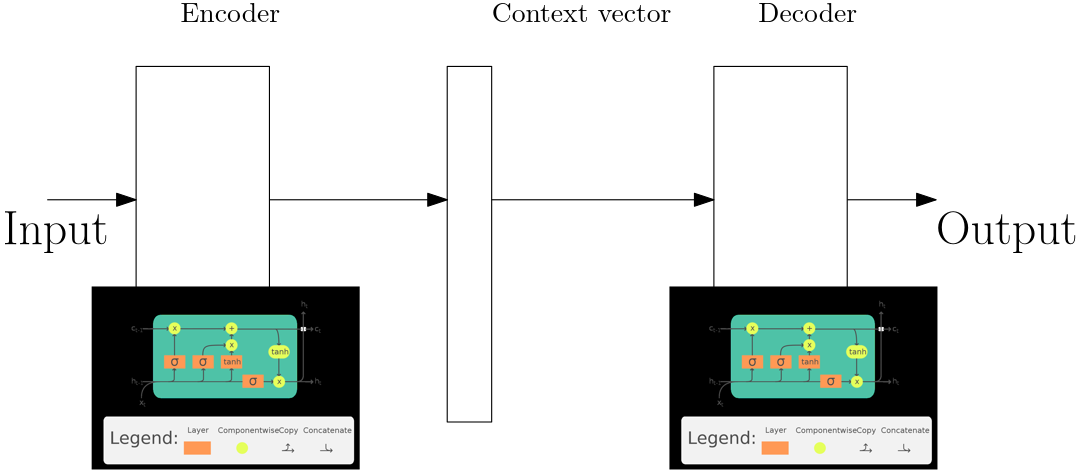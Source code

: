 <?xml version="1.0"?>
<!DOCTYPE ipe SYSTEM "ipe.dtd">
<ipe version="70107" creator="Ipe 7.1.10">
<info created="D:20220211110634" modified="D:20220211111053"/>
<bitmap id="1" width="1200" height="822" length="47562" ColorSpace="DeviceRGB" Filter="FlateDecode" BitsPerComponent="8" encoding="base64">
eNrs3XdbVNfC/vHznp43kD+eK+ensvcUGNrQkSqIgNgoYld6730KSIoxnpiYaGgzQ0dAELFH
iWlPctKbRn9rzyBFUSkzwwDfz3VfXgTJmGyWs/fNWnvtf/0LAAAAAAAAAAAAAAAAAAAAAAAA
AAAAAAAAAAAAAAAAAAAAAAAAAAAAAAAAAAAAAAAAAAAAAAAAAAAAAAAAAAAAAAAAAAAAAAAA
AAAAAAAAAAAAAAAAAAAAAAAAAAAAAAAAAAAAAAAAAAAAAAAAAAAAAAAAAAAAAAAAAAAAAAAA
AAAAAAAAAAAAAAAAAAAAAAAAAAAAAAAAAAAAAAAAAAAAAAAAAAAAAAAAAAAAAAAAAAAAAAAA
AAAAAAAAAAAAAAAAAAAAAAAAAAAAAAAAAAAAAAAAAAAAAAAAAAAAAAAAAAAAAAAAAAAAAAAA
AAAAAAAAAAAAAAAAAAAAAAAAAAAAAAAAAAAAAAAAAAAAAAAAAAAAAAAAAAAAAAAAAAAAAAAA
AAAAAAAAAAAAAAAAAAAAAAAAAAAAAAAAAAAAAAAAAAAAAAAAAAAAAAAAAAAAAAAAAABsRdJz
HAoAAAAAoA8CAAAAAOiDAAAAAAD6IAAAAACAPggAAAAAoA8CAAAAAOiDAAAAAICN2AdlWfby
8hK/SguIz3CgAAAAAGAT90HptbZt28bhAgAAAIDN1wffSJZlDhcAAAAAbO4+uH379ujo6H//
+9+y3dznd+zYwREDAAAAgM3XB5ecAWSKEAAAAAA2dx98zaYx4rfYhhQAAAAANmsfVKlUr/oa
rVZLHwQAAACAzdoH1Wr1q77mrbfeog8CAAAAwGbtg6v4MhoiAAAAANAHAQAAAAD0QQAAAAAA
fRAAAAAAsJn6oPRqHFIAAAAAoA8CAAAAADZZH1z4SY4hAAAAANAHAQAAAAD0QQAAAAAAfRAA
AAAAQB8EAAAAAGyOLslxAAAAAAD6IAAAAACAPggAAAAA2Nx9UKPRcCgAAAAAYAv2QWHbtm0c
DQAAAADYOry8vKSXcFgAAAAAYCugDwIAAAAAAAAAAAAAAAAAAAAAAAAAAAAAAAAAAAAAAAAA
AAAAAAAAAAAAAAAAAAAAAAAAAAAAAAAAAAAAAAAAAAAAAAAAAAAAAAAAAAAAAAAAAAAA8Co7
duzw8vLiOAAAAADAlvL//t//k+yohAAAAACwdUiLUQkBAAAAYAuWQSohAAAAAGzZMkglBAAA
AIAtWwaphAAAAACwWcmyLC0DlRAAAAAAtmAZpBICAAAAwJYtg1RCAAAAANisZVB0vTd+hkoI
AAAAABvdki3vhU+Kz7xcCdVqNUcPAAAAADa0hV1vyZLo+OT27dvnPrNjxw6OGwAAAABsjkq4
cP3nC7OBc593VELKIAAAAABs4nq4ZB8EAAAAANAHAQBwuWcizxzJnvOMEEII2Qix+5fI83OZ
cl7bCJa8fxAAAPcUQHH21LW3v9WR/T/V1eID3WT7tlsX3+poDOto1NnaCSGEkI0SceYS569t
Fy+Kc1n00NBbHR26Z+3i1JY9WxLpgwAAPK+Bz7LFWTJ6qFo5b9rag8datl00qjsad/SYNJeb
pQ7ztu52XXe75lKLxkoIIYR4di61iNOWiDh/ibOYOJfphtply/m3L7WIc9y2iyXifCfOeuLc
pxRD+iAAYIs2wWf/ss8G/o+9BkpDF8S5Upw0xQlU221QdbWqO1rVV9q8ukyanjbZ0i7ZzDu6
2jSEEEKIZ0ecrcQ5S5y5lPOXrV2c2rTW97Qdxn93G8Q5TvyjON9JF8S5r0SZNGxv96jpQvog
AMAdc4LPm+BbHY26jnZ1xzmNtcXL1i51tYsTqKrLKHW3qT5vFa1QZWmVutvlzrNSl9mru1VE
TQghhHhqHKcqcc6SO01St1nVqZzL1N3iY4PG2iZ/bpC6WryuKIte1B2Nb4+1iPOgOBvOtkL6
IABgC0wLZj979lZHh6MJ7ugxbe9o3241iRqo7jBJljZ1T6uq+6wsmmB3q9zdJouTaU+b1N0q
fpV7xBmWEEII8eSYxNlq/szVJU5k9mLYc1Y1+0GrV0+bRnyBpV3uM4vz4NvKXRIXxZnRE1aQ
0gcBAK6dFnym7BIjDV1QdzSK86C6o1UjzpUdrcopssuksp89VV1mWZxPu5WTqfi8iKycYc2O
35W7lZ+1On5VPkMIIYSsa6SeVnGessdsPz2JX5UPRDFUfu0+q5ywlK9pE18pdZ+VOkVPNKl7
TJLNvP2KSWN9Xzckzoz2jdTa25VdSdePLMv0QQCAa6YFsx3Tgsp9Ex1mpdNZ2kUTlDtNyjnU
Yi96FsfZs02yNz7lR6zd9jNsNyGEELKRIjl6oiiAHWZluUuPWVJ+jCk+OKuytInznarTbP+Z
pzJXqO0wavqbdR2OXbU7ZvcgpQ8CADZPGXymbKdma9cNtW+3LxP16nl+NuxslTrN9ok/pRLK
XaIqipNmG9cShBBCNkdUjl+72ux9UFnfIjnWuthPdsrPSB130F82/+9nyrnyf4aq12vt6MI+
KD7mEgYAsPYyqGtXHr0kDV1QauCVZmWzUGubaHzKbGB3m+P2CscpUupyLLChDBJCCNl0M4b2
ex9k+62FsuMeectZx1lP1WOSO1q9ukza7vfUHeekC9XRSiV85v5KuHBykD4IAHBKGRRxPHTJ
fsdfu8rWKvW0eXWaJcvsnYALf3xKCCGEbPbM3l3ouCne3geVD8SZcUeXstv2jh6TNHRhXSoh
+8kAAJxYBu3LRIdEGVQeK29p395llLvOKjfU2+8WlOyTgyrHnCAhhBCyxRaRKtOF9jhOhcrt
hBaz9Llyi/2/P2l/Xgmz3fl0QvogAMBJZfBf4hT2P0PV4nSms7VLylMF2706HGtB22a3XOs6
q7I/UYKrAkIIIVuxEtq3UHOcE5XNtJWNtZUdtkUr1Pa9t6PHpNxLWF2d7cYdR+mDAACnECev
tzo6dPZFL6quVo21Td3RKk5w4twn9Zgl5Z5BaiAhhBDiuLXQ9PwmepOX8vNSk6q73cvWru44
p2tvF+dTt60apQ8CAJwxOfjsrY5s5YnzQ+1eV5qlz83KMlHl/oj5BzA9fyoTIYQQQlrtj61v
U81+YJY6zDu62rTd7/3vZ8pDKJTnErqlEvK8CQDA2sugOG1tu1giW85v72hXHjLYfdb+eEFR
A81yj1nVbaYMEkIIIYtiv6Fe5ThXil87zF6dZq+ud+XLZl1Hu26y3b63DH0QAODpsrOzo4eq
377Usq27XW1tU3e3Ox4orzxgwr6pmtTN4yQIIYSQVxVDx72E9o87WndcNoluKA1dUFaNuv5G
woV90MvLi6saAMBKJwff6sgOu9eh7JVtsTdBZU6wVeW4R56tYwghhJA39sEus8pxo32ncupU
dbWqOxqVuzBcv2qUPggAWNPk4LNs3WS7bDmv7X5P1d2uFk3Q0srdgoQQQsgKd5hRHtGrRJxG
O8zbRRnsUJ7n6+q9RumDAIC1TQ52SEMXxJlLbW2TOuwbyHQqG8g831WbEEIIIW+eIpS725Qy
qMwStkqdbVJXu85mzzPXThGKDsj9gwCA1U4OPtt2sUT3Wbu2w+jV07aj26T8eNN+RpO5Z5AQ
QghZSVSODyxnVR0mjbVNtrRuu2hUpgifuXCKkD4IAFjj5OC27nZNj31jtC7HjzfZTZQQQghZ
RR9ss+8tI3LWq9Ox8Mass7W/1ZHtuilC+iAAYLWTg8qdg7rP2pXb3q3iV5PkeOJ8DzODhBBC
yKruIrSvrpG6lD265W6z15X22SlCl91FyPPoAQCrnRzMloaqt3W3b+9pVnYW7bY/dH5uuQsh
hBBCVtUHZeW5hK0a+xSh5nKzzlagbDRKHwQAeNDsYLbyDPo+o5et3aunTe5pl3valPlBJgcJ
IYSQtUWtbNN9Vu40a6xt2m6DrqP9f4aqXbRklOfRAwBWQZTBsI5Gna1dfaXNy+qogTRBQggh
xBnpMqstypbd6m6Turd1R49p262LLtpVhj4IAFgx+04ywWOXtne0Sxazques8hh6yzucwQkh
hBBnrBptVYk+2GVS9yjPItRYW6ShC/YHT9AHAQAe0QeVnWSG2pXbBjuUmx2Uxw5yBieEEEKc
ttdoq9Sp7NKmtpq2dRhly/lo1ywZZX9RAMBKZT/LfqujUdP/vmxT5gelnrMS525CCCHEuVOE
HcrtGF6d5h09ph09/9l28aIrdhmlDwIAVkr3rP3tSy2OxaJyp1nq5oGDhBBCiNNjli1n5U6T
ZLMvGb1Q7YpdRumDAICVefYseqh6W59R1WXfFlv82vN8f2xCCCGEOGuKUHmqb5tXl0nZx9vS
qutof6ujw+m3EPK8CQDASvugbrLdvnbF5NVpFmcrL8tZ5gdV3eaF4TKGbJ35CwY/Ia48uZyV
u0yStW271aQbalfmB519CyF9EACwItnPssM6GqUOs/y5QRKXf12mLVn9WjU9Zq3F6G0x+lgN
vlaDn63F32YQ8ROxGnTWFh/ld03iy9Q9XCSTLTX4DQx+QpyWLrPUI/4SnZU7DDpb+7aLF//l
7FsI6YMAgBXRtbdLQxccNw9KXcbZGxy2yJVwj1nTYxLXuuK6V9/bHNrfEDFQFz1UGzdcEz9c
vWukOmGkSnwQN1wdM1Szc7AuvL8hqK8pwNYirpDF5bG6x8S1DdkMg7+v6fngr4t97eD3tzWL
wa9l8BOyhjiW4ii3EF5qEZXQ6U8hpA8CAFbkrY4OXUe715V2dYfjAq9NtQUuhsXVrCh0fraW
4L6miIF6cd27Z7TiwLWSrMnCo1N5p27kFt4+WX73WOW9Y0V3TubcPHX8Rm729cKDE8V7x8oS
RipFZxTXzwG9ohgaxUW1yv6aXOSQjTL4feyDX/S7SPvgTx4tfz74809N59gH/9EXBv+ha8Wp
yuCvihqqDelvfD74zQx+QlaWHuUuQlX3WVWXUdtteFtUQmdvKUMfBACswLN/RQ9V6/uMypMH
La2qTnGeatsCTdDob2sRhS52uCZ5rDxjsujMzTPmR+mdP+4e+yP6zuOwmWf6Lxfn/j/B1/+K
6Psl/vy3aaInHpnK3zdeIoph5GCdvq9JZzU4WiGXOmQjDH5lKjxuuCZlrDxzsjD35plWZfAn
jv0RdfvJkoM/ZPKvnb32wV9y90T2dTH4S3eNVEUM1Ol7m+2D38zgJ2QFu8p0t0k9yu5tWuUp
hPXKljL0QQDAuvXBZ7r2dnXHOamrXbK0ObY+28T3SWmV1XEtIf2NccPV+8bLjk/ln/3q0OBv
sQ+fBn350mXwazL1d8Sl75OL75wUXTLpasVO0Qp7m3wsjrlC5kqIJ64O1SpzggbRBOOVwV96
Yjr37FcHh3+LWfHg/yvi4v+lFN45kTFRtPtqZeRAfWBvsxj8agY/Icv9K9mm6mmVLe9Klvb/
/az9f4aqnXtil2V5rgyKj7nSAQC8vg9uu1iis7WrrW1Sh1nq2rTXw6Kp6axGfV9T9FBt6ljZ
8enc89+m3XoctqIr4Rcy8zRo4Ne4yvtHxYVxwkhVWH+DKJtaJgqJxw1+sxj8QX1NMUM1e8dL
T07nfqgM/tC1DX597y/x5XePHZooFoM/tL/R19bCLDkhy1412mb/GWyLuuOc07cYpQ8CAFZS
B5+9Zd9cdLs4NynLyVo35fyguEwVF6uiryVercyaLDQ/Sr+5tia46ML4md7yc0LerdPiSjtq
sDawt9nbYlT1MFFCPKEMzg7+cPvgP3y9oP2rA7efhDpt8D8N6vop8fT0mdSxsp2DdfaJQhOD
n5A3bTHa6thiVG1t+/cn7dsulji3D7JeFACwfNnZysMmtnU3yJZ2ufOs1K08jH6TXQ9r7XcL
Rg7WiUvW/FunBn6Nc9bF8MLceRJq+jI9faIofrg6uK/JvnyOnfmJJwz+ZtHU9orBf/vU8O/R
rhj8tx+HNc1kpk8Uxw1XB/U1+lgMauVal8FPyKvuH1T+gqgsrV5dJs3l5m0XLz6jDwIA1qsP
PsvW2do11hZNV5tanKS6lJ9bbrLr4YDeluih2gPXShofHL7tvGnBpSYKg678sOfI9bzEkaqQ
vkad1chVMVnHwe9tMQX2NjsGf9NM1h3nTQsuOUt+6fvkw9cLEkaqgkUlnB38fCMIWTJmVU+b
prtd06PcqfFWR2O2Ux9BSB8EAKy0D8qXzarudrnTrLK0SZvonDtXBg9OFLc+OvRghftmrC6D
v8Ydn85NvFoZ0teg46qYrN/gD+xtiRmqSZ8ofufrAw/dMvj7f407cSNv99VKpRKyapqQV/dB
tfi186xsad/W3R5GHwQArGcffCYNVYs+aH8YfZtyh/umuH/QsYeGv60lyl4G3/9m/4zrL4bn
MvpH1MnpHPtVcZNyLyEXP8Ttuyf525SZQVEGP/w2zZ2Df/j3mOPTuQkjlUEMfkJe3QeVWwjt
j6TXdbc7/ZH09EEAwAr74IXtHe2ajjZVt0nVZd4018N+VkPkYN3+ayXmR4dmnrrvetiRkd9j
jk3l7hqp1ivby7DpInHr4Pe1tewcrDtwreSdrw/MPAty8+Af/DX26FRB/LAy+LUMfkKW2FxU
lEGTurtV09WmsbbQBwEAHtEHraIPnlVZNsfkYKuP1RjW35A6Vlb/4LB7lom+nJ6fErImi2KG
avxtLewtQ9w0+O2Plgjvb9g7VtY8k/lwnQZ/54+7MycLo4dq/W0GBj8hLz9sQt3VqvTBXtEH
33d6H1z4vAkvLy8udQAAy+mDqi6j3LNJJge1FuU5g4kjVXm3Tt96HL4u18OOvP/Ngf3XSiMG
6nVWA/dSEfcM/iAx+K9WFtw+5dINZN6Yd746sG+8JHxAuYuWKUJCXuiDKmVLmbOqbiN9EABA
H3Ru1D1mP1tL9FBd5mThwK+x63g9LPLgn+Cyu8eTrlaIS3T7wjkqIXHp4DeJwR8zVHP4eqGL
Hi2x/Nz/J6T4zondVyvtg9/I4CeEPggAoA+6YX7Ex2IK6W/cO1Zu+jJ9fa+HZ28k/C1GXJxH
D9X62leNciFEXDf4vS3G0P6GtPHSs18d9ITBP/Br3OHJoqjBWj+rgcFPiNv6oOiA3D8IANia
fVCtbKvYEjdcc2I696YrHzW4orQ+Sk8dKwvpa/RmipC4LI49ReOHq09N59xe15WiC2OYyUwZ
rQjua2R+nBD6IACAPuj6+RFTaH9j2njZ+W/TPOR6WOT6XxFHpgpihmp8bS3cRUhcNzkY1t+w
b7zko+/2es7gH/9jZ/b1AmV+nFtoCaEPAgDogy7eWVEUrtihmqNTedN/h3vOJbGI+VF6yqhy
F6Gmx8S1EHHRbbOxwzXHb+Te8ZiZcUeaZ7L2jJYH9TUy+AlxTx/keRMAgK3ZB8XVprjmTBkt
Nz1K96jrYcddhFmTRTsH6+x7LTJLQlwx+JtSxsqceOfg3MXk2u8izJgsihio82HwE0IfBID1
tnDTrReoVCr64AbfScYQOVCfPlEkrj9XcdV6PF/rGAk6P2n8m8ClF799Eyh+1+FEgXb5Lz7z
NKjozqmEkSp/WzMbaxAXDH6jGPyZk4XDv8V4Wh988DQo79bp+OFqf7ZUIoQ+CADrR1oG+uBG
Op+eOiQ3Fyy4JG71U3aSqT45fWZ1D6C/83tgeNTsjwuS0tQPnrx0WftELz7v+ALxleLrV/T6
F77bu3esLJhVc2Ttqc+RczMXD36DKFy5N8848QH0zuqD9gdx7k8dK7Ovl6YPEuLW503QBwHA
4YV7q+mDG70PSicOKN8wjXquEqp7TIG9zXtGK1pmMlZ91Wq96a+aLXxShcHnhd+taPGZnUpW
S+IrV/rig7/FZkwURwzUe1uMXA6RtZRBSWW/2MvNeL5Y1Kzva0oeLW916kppJ/bB3l/i0yeK
wwfqfSz8MISQTdgHo6OjudQE4Ml27NjxQu9zvFW+9dZbb7/9tqiK4h8dhZE+uDHOpCcPzn8v
1SqpIU98UtujPHZw33jJlf8mreXCtfE93fNBInWM+819Xnw8d4IVX7OKV773JOTYjTxll1Gr
gbuoyFrLoMOZdGXw2x87eOBaSeePiZ7ZB+88Djs6lR89VKdj8BPi1D74bCkqlWrhBc+zV3Du
+qs13nTD7TwAXNh3srNfaIIck43dBzvN0u7oRacKjVpqzve2GCMG6jMmi0Z+X9P9UzNP9fsy
NY4XDg5T3fxZWRQqfhUfOz6ZlqEWX7O6Fy+9c8J+C2GLisshsvYfhjjkZjgGf9Zk4dgfUZ7Z
B0UKbp2KH672sxkY/IQ4qw++qugFBwfPnyE1mmev5twfuXt5ea26TrJ8C4DrLHw/2b59Owdk
M8wPdpikPbGLThVqlc6QEzVYe2Sq4ObjtT5p4voPAYFBsz+ozDiuEe0v/dhsQxSfn/ohcNWv
bPoyfc9opb63iV01iBMroSbnYPRQ7dGpPOc+ht65fbDpYdbuq5WBveynRIhz+uBrWl5qaurc
318/P79nr+WsS6zVVUJu5wHgzj64uh9b0Qc3SiXUBahjzx07cSPXKftpXBqaXx06N10oXBr0
W8vL/ue7valj5cE8hZA4uxIGFuw9fTNnxqkPSXFuHzz37X4ewUmIe/pgXl7e3N/f0NBQ1/XB
JRd57tixYxVzi9zOA8ANfZCVopuqD75UCX395Ng92hyb0x6+VlTr/cJ5qrDGe42v+ekPe/aN
l4awxShxQSVMrYv70oP74Ef/l7J3vNS+vy7zg4Q+6No+2NjYOPf3NzY21nV9cC2VkNt5ALi/
D/773/9exb+4xj90yaUO27Zt2/EKGo1mx/Is579Np9O98XU0ISHyvn1y0TG5KUfVXi6fr5I/
bXZ+Pm6UP6xdZc5VSe3lS6etVIqLcOz9IvpgfJK6sNbbWRfDDx7r45Pmb8kXL/7F32t9zU++
iNv9yXH9BwWad0rlD6pf/D/9pMk5R3ttt2e6ZAB4bC41rX5krjTvVrxyJK8u6XsWvsmERqjW
UvpWZ/l/0Gf8MIQQd/XBs2fPzv0lTUxMdGkfXHUl5HYeAO7vg2+99ZaH9EEJzjbXB0safJzV
Bx/+o089pJ77IyqNTnjl+nd0fLPgIuFRsif3wcs/JO0fLw2lDxLi+j547ty5ub+ke/bscXUf
XLISis9s27ZtOVdK3M4DYLPODzoWvavV6pdf5zWbKmPVfVDnJ8XtVudVOm1+cO5pg7M71mik
gXsBa3zN8mZvvllwEX2wR/fBmnN6vz2hmsQIOWGnlBC1rMSEy1GhxAOjLMxY5jfREb2f5Ost
BfpJ0WEr+xdXlz2x0t5d7o+8f7eUkbyspCdLO0OlyBApyF/y9ZHUai/5DduqvLzvilarjY2N
LSoq+vTTT+/cufPzzz8/fvz4qd0HH3ywsA8+fe7Jkye//vrrzMyM1Wqtra1NSkry9fV1XK7I
yya+WLWUlW4Fw0pRAO7vg8u/wXntffD1r8OFqyvofOWYBNXJIu2qHwbxqv1k/ANnPxJ988Hj
Nb1sfhV9EK7i7SN78v2Dp4oZ/IAziQqm1+v37t1bU1NjsVhEy/vjjz9e7oPJycn/2InPiy94
9OiRzWarr6/fv39/UFDQ3E+tXfbTWjk7O9tzflwPYIv3weW/e7zmnY0+6LF8dFJ0vOporvbu
H4FrvHC99m3AXAc8eEQz/DBA+/xKtrx5TatG555bAbiC43GZntkH0zIY/ICb+uD58+c9pA++
5tpp7nfdeTsPAPrgMtckuLoPOizcVWb79u1Lbvbyqs87kaTVbtPrpfhor/QkKSdDLjsmny1d
0x4XL2+TsvxcWuGGKu9VKottnk+ORESrsgoDrv0euabbBp/oE1Nnz49hkbPPozde0D0//0o9
U/6rfvGaL7J3WUv9O+pUc/8Ln7x5PxPpNTvqkFflnQr3bRTzSaObdr+5Ypi//+hzo7IubuH7
m1Y19mOYx/bBkHAVF/AAfZD5QQDut3BDY8e693VfL+pZx2fjPm/iP3VScMDcN1ejlUN3Bxzs
O2P5OWEtV60F1bNzgWqNZJ2erX4zT/VpGbMnzfAoeXVTkA+fBp2azokdrvG1tajYToGsJS+V
QUmj3v3B4b5f4jyzD977O2hXZZK+eL82P13OzSRbLof2yLERYpQu7jOydChJOr7fs7LMGwCX
F3lf4tI3G6bGS6FBUqCfl6+3l1Yjrk4c9w96rYTogyEhIenp6UajcXh4+Ouvv/7zzz9F6RPV
78MPP1zYBx0lUXxefME333wzNDQk/pWMjAzxr7uhD3rs7TwAtpQXHnjquCn73//+t06ne/vt
tx0l8eUHntIHN1AZVK4sQvyDLpWnjJW/983+VV+1XrD4zb2g8YJu4W9NfBege/6buRWr2bXm
2p+Rh68X7Bys87EYaTTEuWXQvy1n71j5+W/TPLMPjv4RnTVZFKkMfgPfwS0b6VKTnBy7aOiG
B4vxzP6iTt9fdOH9g7t373bD/qJLrq16/aKsdb+dB8BWs8wtPemDG7QMSnp/1YUaf1tzwkhV
0Z1TM6u6ZL36ZYDOd3acHD6tefkL3vvcd+4P/HTYb6Wvf+W/SfuvlYb2N2rpg8SpZVBtLPS3
tSSMVJbdPeaZffDS98rDB0P7GrU8bGKLp9MkJcctGsCnD9EHnd4H29vb5w7wrl273NAHV1oG
/+UBt/MAoBLSBzdqH+w0S6GLN8kP8pcv1Ipzq4/VsHOwLvt64eSfO1d6vXr/L31s4uz9TZEx
qju/L70i9PAp7eyfGSrf+mVlq0brvzi8+2plYG+zmktisurs3/1CGZQNhWLw66yG6KHaI9fz
b/wd7oF9sOr+UQY/mc0Vg7zwPVyrkT+qpw86tw82NTXNHeCoqChX98HVFbR1v50HwNak0+kc
bztLPjhVpVIt8w1nFSvk6YPOTFO+NHfLg95f2dDD/nmtxRTa15g2XvbRd6mr3gxf6/265wxO
/xSoD54dPEdyNMt/fXGVfmQqX1yx+1oN3DxIVr/i7oNqKcB3YRl0fN5bDP7+hn3jJZe+T/G0
Pjj5V2T2dWXw6xj8xBFz8aLTZ1YqfdC5fTAvL2/u6AYHB7u0D65ltm59b+cBgLX8AIo+uP5p
zJPUKsfM4Nwn1T1mf1vzrpHqvFunHjwNcu6z2NaYT75PFtfq4opdXLeLywAuCMnqIyqhv25h
GbQPflNAb0vCSFXxnRMPnTT4ndUH//Pd3rTx0hBlpTSDnzz/yUZq/KIpwk+b6YNO7IOpqalz
R1d0K9f1wbUv3VzH23kAwG0LEuiDrpslXFgGRZQloxZjxED9oYni7p8SPKcM3v8nOO/W6V0j
VaKusl6OOKUSysaixZ8066zGyIG6jIki28+7PGfw330Semr6dPxwtb+tRd1DGSTP836ltLAI
5GbQB1dxBn9VxQsKCpo7tGq12nWTg9u2bVv7fXzrdTsPANAHN3wfXCqaHrO+tynxamXJnZMP
PWaK8LMf9hy4VhI+4NhckUti4qLBb9L3Nu++WlVx99iMxwz+j79P2X+tNFyZGTcyOUgWTRHu
jp6/3A8JlLvM9MHVebnlLXyKhGhbLt1WdGElXPWLOOt2HgBwRR/UaDT0wQ0UVXerfZak/tC1
4sv/TfKE6+E7j8POTOfsGqkK6G3RMD9CXDv4DZH2+fHOHxM9YfDffBx2YjrHPjnYzOAnSyz7
X3jZ31ZKH3SWha1qmVt3roVoc274U+iDANarDwrbtm2jD26cS2KzuOwM7G0W/evUdM6tx2Hr
fkl89qsDaeOlYf31PHmNuGfwJ4xU5dzMufMkdN0Hv+lR+t6x8tDZyUG+R+SlZ0/4zz/ERzq8
lz7oLI49WDbrsxjogwDc5oW3U2c9MtXT3sQ2WR90zJKI5iUuQVPHypofZq3vwrneX+KzJguj
h2r9bAYNdw4Sdwx+Y1h/w96xMtOX6TPP1nPwW35OyJwsjBqq9VXuHGTwk6WWjGbvnZ/GCtXT
B+mD9EEAHjtFSB/cWBEXn37KswhrD00UXfo+eb2uh6f/jjg9fTphpErf26zl5inijpg1YvDb
WqIGa9Mnii7/sG5Lpqf+ijw5nSsGfyCDn7wmhsJFS0Y/rKUP0geXeYm19tt5AACbuA/aF84p
2+/HDdccvl5oXY/tFu89Cam8dzRltDy0v9GHxXLEjYNf22MSLSx+uCb7et7Ar3Hrsqdo6d3j
yaMVIQx+8vp0mCStZr63FB+hD7rip9mb9Wf1a7ydBwCwifugY+Gct8UU1NeUMFJ1bCp3+PcY
d14Pf/FPcP2Dw2njpRED9b5WA4vliNsHv9Ex+I9P547+EeXep6uE1HxxJHWsLHygXsfgJ29M
cux8b9kTSx+kD6509pPlowBAH3zlVXGP2cdiCO5rShypOnEjr++XeDfNDP4TUv/w8L7x0sjB
Oj/7M9dYLEfWY/AbQ/oaE69WnpzOGf4t1k276T4JFWUwbbwsYqDOl8FPlpOSo4seTP+5kT5I
H1zp/yB9EADog6++kVC5Kg7ua0wYqTpyPa/zx91uuGew4v6xNHsZ9LfvIcP1MFmvwa+zKpVw
99XKo1P5PT8luP6ewfCSu8dTx5Qy6GdTnq7C4CdvzoXarfjUCTc+b4KuBADYyn1Q7jY/r4RN
8cPVGZNFrY8O3fsnxEXXwwO/xp25mZMyWh4xUG+/HjZx5xRZ58FvtQ/+kaqsyaJ3v97/xT/B
LttKd9ep6Zzk0fLwgQZfyiBZ0S6jgX7z1aUwmz5IHwQA0AedPlHibTHqe5tihmr3jZeW3D0x
6Ozlc7efhJ796mDWZGHCSFVof4P9nkEzZZB4QiUUgz+wtzl6qGb/tdKyu8eHf4927uC/9Ti0
7VG6GPy7RqpC+ht1VgNlkKysD6bEzVeX/Yn0wbXb3PuLAgDog6vbYUNrMfrbDOED9buvVopr
V9OX6RN/7nTK7hmf/bDn9PSZtPHS6KFafV+Tj8WoZpko8azBb/K3tUQM1CddrTh8vaD1Ufr1
vyKdcats8KXvk09N5+wdK1MGf2+zj8XAPYNkxcnJmK8uW+QphPRBAAB9cD324XfcURXU1ySu
XVPGyo9cLzDOZAz/FvtwVc+sn/47/JPvk3NvnT5wrXTXSHVYf4OfzSAuvO3TglwPE8+qhPbB
b3AM/tSxsiNTBeZH6SO/x8w8XdWtgn9HXPy/1DM3zxy4VhI/XB2qDP4WLY+WIKvLwqcQyrL8
WQt9kD4IAKAPuqgSOiYKfW0tIX2N0UM1yaPlmZOF+bdOnf9238CvcfeehL7+Mlg0x4k/d175
b1LdF9lHpvL3j4smWBU+0BDQ2+JjYfcY4tmDv8estZgcgz9mqCZltCJrsqjw9skL3+0d/C32
jffVisF/7c+dl38Qg/+IqJP7xktFEwwbqBeD35s5cbKWfNosLbjfTTYW0QfXiL03AQD0wTdO
FHpbTH5WQ3BfY+Rg3a6R6r1j5ekTRUdv5JXcOVHenXiqxLukwbvuPb/6d33KmryrzgWdndlX
80X2qemcw9cL9l8r3X21MnqoNrS/wd/WYl8gyt2CZCMNftEKg/uadg7WJYxUpY6VZUwWHROD
/+4Jw4NDpe8Elzb61LT6NJ/3E4M/t0Jb1RVXdf/IqekzyuAfF4O/wj74G/1tzfYfg1ADyZpv
IQwOnO+DBYfpg/RBAAB90D3TJZoek85qFJe14to4YqA+Zqgmsu2orFG9/Gwjv+TwhMGyuOEa
cQktamBgb5Ov1SCuq9VsIko26Fzh/OBvdAz+XQMVfqkRLw9+SZbC69Nj7YM/pL8xsLd5weCn
DBJnJDV+frxlJNMH6YMAAPqgm2dMRDH0thh9WnIk9RJl0EGdtFPX3ehjMWotRsezJLgYJptm
8Pt2N6tTYl41+CVZ9i7Ldgx+NYOfOD3HD8wPtvhI+uAa8bwJAAB9cDVpypfUaum15MRo+XMD
F29ks6XDJO2Jld4w+mWp5AjHirhkvWj58fmR5q+jD9IHAQD0QQ8qg4tPrJJSCY1cv5HNXAZf
GPOLKuFRjhhxflpLFg20yy30QfogAIA+6L4fTb9cBqPDFqwTVUkaNZWQbJUyKAZ8XOT8lXl4
MJWQuDyXmhaNsvZy+uBa8LwJAAB9cE1lMClGbs6f/0eNWm4peKESyruphGRzlkG5MU/elzj/
mawUOTOFSkhcHl+f+TFWdZI+SB8EANAH3dQHkxbvoZESJy6SFz0fWfRBx4LShZVQfLK9jEs4
srFzrkry0S4og2qlDIrP7989X/4yU+SuVvnQnkV/TXbtVD7JASROfCuOCZ8fdWfS6YP0QQAA
fdBN+dwoJUQtKoPikwv7oFo9f4+hoxKKMmgo5PqNbIa0l81WwrkyKK7MDyzog47N/xdUQlmU
wSvsqkSc3Qf37tpCj5zgeRMAAPqg51VCOSlG7ni+BHTJPiiuWJrzZV8fyiDZVHmnXPL3nSuD
Sg4mzY//9D2zn+wyKwtH4yIog8QlffBI2qJF+/RB+iAAgD7o3ko4OzPoiLFo0R1VC79y0298
R7ZgFlc8aUEflOf6oGOWkNtmiYtSmD3/rhseTB+kDwIA6IPrGdOCPqiSOSBka2Xh3YKHkjgg
xB2py5kfdT5a+iB9EABAH6QPErI+K/cW9EHRDTkgxB05W7aFHkFIHwQA0Ac9/Hp44XpRlYoD
QrZW0hfMDx7YzQEh7sjFhkUd5lwVfXDVFj6PXnzMpQ4AgD648vnB4oVPW+OAkK3185CMZPog
cXe6WqWFLcZURB+kDwIA6IP0QULWIQsfQL8/kQNC3PSDCL/5R9LLtWfog/RBAAB9cN1iXtgH
JQ4I2VqX5Qv6oLyPPkjcNfDCguYHXvFR+uCq8Tx6AAB9kD5IyOqTlTo//vclcECIm/pgXOT8
wDt9iD5IHwQA0AfX7bLEzHpRsoXH/4I+KKfRB4m7Bl5q/Pwb7+FU+iB9EABAH1y/+cGSRTuf
c0DIlkr23vnRv3cXB4S4KQs3MtrcE9M8bwIAQB+kDxLiMbFfmpo1PWZtj8nbYlJlz98/qEqL
F5/R9JjUPSaV/Ss5XMRVOXlw/m03IYo+SB8EANAH1y2t9EGyBTpgd6vogN4Wo6/VEGBrCepr
CulvDB9o8D0x//xBn30x4f0NIX2Ngb3N/jaDzmrU2uuhSnkR3jGIU9eL5mfNv+1GhdIH6YMA
APrguqWtdFEf7OLIkE0VjTIPaPSzd8DwgfqYoZrEkaqUsfL910rTJ4ojc3bNDf6gg5GHrhWn
jZftGa2IH67eOVgX2t8guqHOatBajOoeMzOGxGl9sOz4/LtuqJ4+uGoLnzdBHwQA0Aed0Qc5
JmSTRDQ4H4sxoLclrL8hbrgmebT80ETx8an8yvvH3v9m/5X/7h78LdZyL7hj3M867X9l1P/y
ZJDtl/hPvk82P0rPv3X68PUC0Rl3X62MGqwN7msUjdLbYqIVEuek9sz8266fjj5IHwQA0Afp
g4Q4a3Wo2j4nKJpg+EB9wkjVgWslx2/kmh6l9/0Sf+dJ6JfP9G/MzLOg639FXv4hqeLecVEM
U8bKYoZqQvoafW0tWouRuwvJWucHm/Pn33Y1avrgqrG/KACAPsh6UUIWlEFlgahobSH9jfHD
1aIJ5t069ekPe+48CVlODVyqGOqv/bmz7VH6kal80Qqjh2r1fU06q1HDRCFx4htvh4k+SB8E
ANAH6YOErG1a0OxjMQX2Nu8crEsdKzsxnfvZD3u++GeVTfCFTP0VYZjJyJosTLxaGd7f4Gdr
eb7VDCErz/tVi954LzXRB+mDAAD64PrkbNmiy5JOE8eEbNA1ojqrMaivKX64On2iSHS3m4/D
nNIEF6b/19j82yf2jpeKyhnQq9xRSCUkq1kv+lH9ojfeD2vpg6vD/qIAAPqgs/sgR4Zs0DJo
COlv3H218uhU/qXvk2ec3QTncvdJaMtM5sGJ4tihGn1vsw+VkKyiD15qWvTG+34VfZA+CACg
D67PZQl9kGzszJbBsP6G5NGKnJs5o79Hf+myMjh3U+GF7/ZmThbGDVeLSsgsIVlxrhgWvfG+
U04fpA8CAOiD65P2sq2yrQHZpA+V0FmNof0Ne0Yr8m+fvP5XpKvL4Fwu/7AnS6mENfreJioh
WVm6zIveeNtK6YOrw/MmAAD0QWf3QSPHhGyg3US9LYbgPmWZaM7NnEk3lkFHPv1hT+ZkUcxQ
TYCt2b69DG8sZNlrM1Sq+TdeUxF9kD4IAKAPrlMfLKcPkg1626DWYgzsbd41UnX8Rt74H1Fu
LoOOfPht2sFrJTsH6/ysBjWVkCy/D2o182+8zQX0QfogAIA+6BF98HP6INkYZVDTY/KzGaKG
ajInC3t+SlyXMqjcS/hU3/gwM3WsLLS/wcf+qHq+O2RZfVDnPf/G25BLH1wdnjcBAKAPrvWa
hD5INuZKUVG+wvsb0sbLzn51YL3KoCO3Hofm3jydMFKl72XVKFn2e2+A7/w7b81p+iB9EABA
H1yfvEMfJBtyclDf2yQqWN6t03efhKxvHxTp+SkhfaIoarDe12pQ8fZCltMHgwPm33krTtAH
6YMAAPqgR/TBKwaOCfH8yUGd1RA5WCcqmChi614G7U+gCGp4kJ08WhHU16RVVo3yDkPelLCg
+Tfe0mP0wdXheRMAAPrgWvNuBX2QbKxoesyBvc27r1aW3z028zTIE/qgyOgf0YevF0QP1TJF
SJY1PxgZMv/GW3SEPkgfBADQB9fnmuQd+iDZYItFfazGyIH69Ili68+7PKQMOtL4MGuPfYpQ
08NzPMmb3ntjwuffePOz6IP0QQAAfZA+SMiL6TLLHYu6lbrH7G9TnjGRd+vUQ4+ZHHRk4Ne4
9Mki0VVFY2XJKHnDe2985Pw775l0+iB9EABAH2S9KCEvlEEpK1VKjF64zZHWYgzpa0wbL/vo
u9RVVLbj+VrHUNf5SePfBC75NeLz4ncdThRol//iop/m3TotumqArUXNmwx5oQCWHpM/bV7Q
B3fOv/Eu7IMf1cvVp+mD9EEAAH1wffrg5RaOCfGYMpgyOyx3z1ZCcWGpsxp3DtYevl448Wfk
Kvrgnd8Dw6NmH2CdlKZ+8OTFLxCfEZ93fIH4SvH1K3r989+m7R0rD2bJKHmhDJ46pAypqNC5
Srh0H/yoXtl3VJbk8uP0QfogAIA+6I68V0kfJJ6Yo/sWjUx7JVR1t/rbWnaNVOXfOj3zbJWL
Ra03/VXq59v8G3xe+N2KFh/Hb4mvEV+50hcf+i0mw75k1NvCo1vI8+Rmzg/lyBDpUtPSfdBR
Bmc/JcslR+mD9EEAAH3Q5Xm/atFV92f0QeIZMRRKGvWiS73EaE1HS1BfU8po+RqfQd/4nu75
RbfUMe4393nxsTw7eSiJr1nFK9/7J+T4jZzYoRpll1FuISQiFxsknfeikRwVKt5ppV3zfVA6
fWhRGXTQ+2+GBfz0QQAAfXBj9UHmB4kHV0LV7qhQa+2BayWdPyau6XGBT/X7MjWO1wwOU938
WVkUKn4VHzs+mZahFl+zuhevvH8sYaTS39as4jtI5pblv1AJI0Ok2Ij5fzyS9mIZDPSTP6xl
fpA+CACgD7q+D7JelGykSuidFJk+WjDye8wa9wK9/kNAYNDsXGDGcY1of+nHZhui+PzUD4Gr
fuW2rw4kj5bre5u5hZAsrISyr8+i6uKtmf/4hba4acogfRAAQB/ccH2Q9aLE4yuhPjV0+q+w
tT8e4tLQ/OrQuelC4dKg35pe9vvktPGykL5GDe8z5PWVcEmbqQzSBwEA9MENt150wXboZEvn
ikH+uFFcl0rt5bK5WG7Kl2vPOCKVHZdLjykpPiLnZjoinTggHd/vqqQlSCp54UC9+atznhhY
VOv9wvVkYY33Gl+z66fE/ddKQvsbtGwps0mjFJzuVtH3tT0mb4vJx2LQWY32GF4fn/dLX18J
Zb2fz0dVb3wde5Q/0cciYhIjTd0jOpfZE29ZpQ8CAOiDHp5z9MGt1fKkc1WyoVCuOiUXZssn
D0rpe6SUOGnXTjkqVA7VS4F+ko9W8nhf/O2cPvjgsT4+STX3svFJ6rW/su2X+IMTxeH9DaIp
MOQ2XwcU31ZRxPxtzUF9TSH9jeED9ZGDdTsH66KHapeT8A9zZd3Sf8XUet/Iz4qX+ToiUYO1
4s+NGKgP7W8I6mv0t7X4Wg3eFqNGKYatntIN6YMAAPrghuqDjo3QyWZ43pn4VraVSuXHpeP7
5dR4Zf8Knbe0Kciy5JQyqDxB/h996qH5xaiVRp+1v+bAr3GHRB9UHjlBH9wkTVBtnwf0sxr0
vc2i6UcN1e4aqUoZLd9/rSR9oijresGRqYKjU3nHpvKP3ch7Yw5eydb4vVgJvYN9MqzHlvOv
ixwVmcoXf+jh6wXpE8UHrpWkjJUnjlTFDNWIgSeKqp+tZa4Y0gcBAKAPvq410Ac3TT43SsYi
KS9T2rtL0vtLm9qDx4FO6YNzTxucnaDRSAP3Atb4mr3MD26iiErlYzH425pD+xtE29ozWnHw
WsmRqfzSOyfe/Xr/lf/uGfw1duLPyBt/R9x+Enb7Segyc/OPkNGvA0a/ms3Y14G3/gpZ/r/u
yPTfEZN/RQ7/Ftvx4+5z3+yruH9MFNJDE8XJo+WxwzViBAb2Nuusc63QTB8EANAH6YNL5INq
1otu7LxTLuVmSAlRLz6tz7m0GmV6USQ4YDbhwcoS06hQSUT86fbIybFKG11b5KSYuRecTUy4
pFYtun/wF71z95PxD5z9KG63+sHjNb1s90+JB5T7Bxu19MENPyeorAsNH6iPH67eN15ydCqv
6WGW5aeE6b/DnTVD7dyIktj7S5z5UfqJG3kHrpUmjlRGDNTre5tEK1T30AcBAPRB+uAy+iDz
gxtoYvfkQSkkcDXlTqVS7hOMDFEa3L5E6fBe+Uy6lJ8llx6Tak7LjXmyqUhqL5c+qJY/ql/3
LWfFf4YU4LvwP18X4Tf9Z+gar5yvfRsw1wEPHtEMPwzQPl9OW968plWjn/6wZ5+yv2gT+4tu
2DLYqrUY/Wwtof0NogmKdn/m5pmL/5fisTXw5dx9EtrxY1LRnVOHJooTR6pEKxTF1sdiUrt/
zxn6IACAPkgfJE5MV6vckCvFRS63+vn5KF+cvkdZRyq6XlupUvG6Nsz4f7kMqsMCDvSeHv09
ek23DT7RJ6bOTqeGRc4+j954QTdXl3um/Ff94u98dSBltFxPH9yw04I+FqO+tzl6qDZ1rOzk
dM6l75Pv/RO8UZrgou2Sngb3/JRYcOeEqLRxw9XBfY06q8HdlZA+CACgD26sPvhJI8fEU5ug
Wao+JQW/aUIwKEBOS5DzsyRj0UZf/ftyGZRDA4OvVIqL2+6fEtdynVxQ7T13w6B1erb6zTzV
p2XMlsTwKPnuH6u8RbH6iyOJI1UBthYVg3ajTQuKruRrNYT2NyaMVGVNFpq+TL/5OGwjNsGF
+eKfkE++Tzk2lb9ntCJioN7PZtD2mFT0QQAAfZDrn7lLbvqg56e9TLmH7lV8fZRln+XH5f/U
baqR+WIZ1Gs+VvZOTBkrf+/r/au+PL5g8Zt7TeMF3cLfmvguQPf8N3MrVvMgwvv/BJ+8kRc7
VOtnNdAHN9rWMSbRlURjShktPz2d0/tL/EZvgosWSP+5s+Tuif3jpVGDtQG9Ld4Wd1VCF/dB
WZYX7Dwsc6kDAKAPrjjnaxb3QdaLelg6Tcqj3uWlaqCPVjqwW24uEF+zCf/H9+9e9D8bqpc/
bhRXsAG2loSRqsI7J2dWdVV89csAne/s0Tx8WvPyF7z3+XwJ/XTYb6WvP/JbTOZkYcRAnY/F
wOjdQDODogz621p2DtbtGy+tvH/sxt8Rm6kMOnLvn5DWR+mHJopjh6v1vc1uqoT0QQAAfXBj
9cGPmR/0pPynbulpwaAAuShbvtyymf/fPzcqO4suKIOO27t0VkPUYG329YKpv1Z8xX7/L31s
4uw+pZExqju/L70i9PCp2WfDBYXKt35Z2arR/3y3d+94aXBfo+gXDOCNcs/gXBk8cK2k6WHW
/X9CNl8ZnF0UbR+imZOFccM1ge6phPRBAAB90MPzIX3Qg3cQDfR7sQn6+yrrQru2xgC2V0JZ
lMGLDXOf1FpMIf2N+8dLP/k+eaUXw6eKZ28b1Hq/7jmD0z8F6oNnLzKP5GhWcLH9NKjozsmE
kSp/W7OaN5kNs4GM2c9mcJRB06P0B0+DNmsZnH/SyvfJWZNFsfZKqLUYVfRBAAB9cEv3wdrF
fbCBY+IpTxX00y1qguKq50jaJp8TXKoSvvAzCnWPKaD3+ZJRD7t0dywWFc1CZzWqunmT2QAR
w8nXqtwzuG+8tPlh1lYog4588n1K+kRR9FCtv61Z49IdR+mDAAD64Abrg8wPekAu1CnPiVj8
2AjlPkGOjBKzaFuRg3XpE8X9HrbjR8tMRvJoebDypAkWi26M2wZ9LMbQ/oaU0Yqq+0c38TLR
JReOvvf1/gPXSsRfJV/lIRQm+iAAgD5IH6QPekSuGKSI4EVlMDxo4YJJItqWvrc56aq4hj8y
8yzIc/ZvzL5eED1Uo+wsyjvMRlgpqrU/ZzBhpOrMdO4Geta8855OGFT7xZGUsfLQ/kYfi8u2
w6UPAgDogxurD9I71v22wQOL9tWUo0I3+mMEXTGto7Mqu39kTBZ5yEMBZp7pm2eyUkYrgvua
7Ht08A6zMZ4uIfp7ljKKdm21Mjh7q+zfYaenz4hGrO9VJrVdMm7pgwAA+qCnL02kD3pSGWzO
XzQzqPdnxvZVG0IG9jYnXq0suH3SE5b5iVqaOVkYNVhrX3rH28sGiI/FENrfsHe89OxXB7dm
GXSk+6fE9Inina4buvRBAAB90POfaLCwD35UzzFZz5Wiev/5b4ZGLb1TwWF59RShMXygYf94
yblv0tb3ivruk9D82ycTlUmWZm0Pk4MbYhsZc0BvS/xI1enpM7cfh27lPjjzLKj+wWHHfa9a
V0xt0wcBAPTBDdUHJfrgOiY/a1E3z8vimLz+MQH+tpaYoZqs6wXruGpUXE4bvkxPGy8N72+w
byvKd2cDDB4fizF8QHnAxOUfkjZTuZt791j5ra/50UO1vrYW508R0gcBAPRBz9/Kkj7oIc/a
8/ed/0ZEhsid7FH5hilCrcUU1NeUoMzy5Fxf+ePpnbRvf/KhieKowVo/W4uGycENcueg45El
ubdOb7I9RVfXB0VMX2akjLlmipA+CACgD7JelCwnxUcWfSOa8jkmy3tegCGkv3HPaHnh7VM3
H4e5+fK768fErOsF9ud6t7BSdKNMDnpbjOH9DQeulXz2wx5X96yN0gfH/og6fL3AcQOsivlB
AAB9cCv3wf/UcUzWZyeZyJD5b8POULmLIbrcG8F0VoO4vE8ZKy+5e8KdTw2w/JSQfT0/frha
P7unKN+OjdAHe8x+thZR4U/cyL37JJQ+OJeaL7KTrlbqe5XH09MHAQD0wS2Uj+rpg+tfBt+p
WPRdqD3DMVnJXqNmX6shbKA+eaw8//bJyb8i3XDh/dkPyYevF+4arg7qa/S2cNvgBlosahbf
spTR8tZHh9zTszZKH+z8cffBayXh/Q0+FhN9EABAH9y6ffACfXA9cnTf/LfA10fuMHJMVvr4
CaUS9jfsuVpxYjq366fdrrvkvv9PyNmvDqRPFMcN1wQpM4NGnj6/oXaSMUQM1KdPFA38Gkcf
XJg7T0KPTeXFDNWIv0r0QQAAfXALzUzRBz3huxASOP89yErhgKyuEuqshpC+xoSRqszJone+
3r/81YDLz+jvUWV3j+8bL4keqgvsbfZhmehGu+HU175Y9OSN3BXtJLMV+qBI3RfZu69WioG9
gfqgl5fXwlMYlzoAAPog60U3/C2chkKOyaqfQOFjMep7m6OHaveNl+bdOt3zU+LDp0FOudK+
/Tjs3a8PZF8vSLpaETFQ729r0VIGN97dpiZ9b5P4DjY9zFxpw3qVl/+VoQcBlUaf1IPqwCBZ
pZZ0flJEtOpIjva9K74PHq+gzY0+Cihv9o5PUvsHymqNpA+R049pznf7zjx11St88n3KvvGy
kL4G+iAAgD64hdeL1nJM3D05WHJ0/hug1bBYdM0PoTD62ZQdZhJGqg5NFJfeOSFa4YOnwatu
gjf/Dj//bdqJGzlp46UxQ8oaUZ3VILonZXAjPmkipK9x33jppe/3uKIPdoz7pxxQv+aLQ8JV
nRN+y2lzDe/qNNqlX2Rvuub2b4GueIXh36MzJosiBurpgwAA+uAWysUG+uA6Z1/i/DcgKYYD
4pQdZnwsxsDe5siB+t1XKw9OFOfcPHPum31Xf49+sOzpwjuPwyw/72p6mHVkKl80wbjh6tD+
BtE0vS0mexnkPWTjxcdiCp+9eTDWFX1QWgaVWnpVJZz7mvJmn9e/SNZJrSte4dbjsKNTyoPp
6YMAAPrgFsrHjYv64If0QbfPD4bOX8XJuZkcEGdNFGqUR1EY9b1NEQP18cPVe8fKMicLT0/n
NM9kfvx9iu3n+O7bQbZb/iNf+o9/Gzhw399yw9/6KLzzx8Tz36ZV3DsmLowPXSveM1oRPVQT
0t/ob2vxthjVPGRwI0eMh52DddnX82/8HeGK+/LsW5pIaRnqto91A/cCbv0S+OCJ/vavgdZp
/yqTj3+gPDdLuOTC0RcqW1qG5qNe3+s/BDx8or/5c+DH/X7xSfOTj0uWyjW+wswz/embZ+KG
q+mDAAD6IH2QuClXDJK84Pi3FHBMnBdlSafjpkLR5oL7GiMH6sW1btLVirSxkuDMqKUmb+S4
toyUsbLEkSpRA8MG6vW9zX5Wx5wgTXDDx9dqiBmqOXEjb6Xrh5fZBw9ma4YfBrzqd6d+CNwZ
q3K8zntXdK9vc/XvLPEF9/4MjE2YLXQ5Zd6ueIXK+8d2jVTRBwEA9MGt1Acb6IPrGXPJouP/
SSPHxEVbzWh6TD7KrYUteluj98H4V6/nk/2aTgT0toju4DO7NLSVJrg5hoGvrSVuuCbn5hk3
79s5l8tX/RyvcyRH85o/Jf2Y5lWvcL7b1/E1MQkqV7xC48Os3Vcr6IMAAPrgFu6DNRwTt6b8
+PzRD/TjgLi6Eai6zPL+xDfd4iWr6s/QATffd9/PZtg1UlVy58R69cH7f82+VGTM69rclVH/
10wyOr7GL0B2xSuYHh3aM0ofBADQB7fwetHz9EH33jx4fP/8wd+1kwPi2nSZpQO7pWXt+iFL
dTkcsU3WB/1thoSRqsp7x1zaB4ceBFSbffZnaUIjVDrfhc9Ln+fr/7o2d/vXwFe9+IMn+ufP
Xpdc8QpnvzpIHwQA0Afpg8R9fTB1wcLF9D0cELeWQXFBHBO+4GEAgVTCLTA/WF1211V98O4f
+uP52iUL4Ate3+ZW/R+z9lcwPUpPpg8CAOiD9EHituwMmT/4eVkcEHeWQbnqlLx/wSczU6R9
CVTCzd0H44erC26fdEUffPBEn5SmlpbNM/tg08PMpKuV9EEAAH2QPkjcND/oN/+YMLnmNAfE
VXmvUtJqFk3PVJ9Sjv+CkihnJMudZill8VYzMeFyFwdwk+w362s1xA7XnJrOmXFBHzT9Rzf3
ZfsyNe2f+vbe9p/6IfD+X/qZp88f6PBU7+F9sOr+sQT2FwUA0Afpg8Q96TQtetiEqZhj4sIY
i2YroSiDVSdn+/jCSUPHet0FlVCOCpU/bebQbaLnDxqih2qPTuXdfhLq9D44NzlY3uz9qq+5
8WOgJ/dBUZPP3DwVP1xDHwQA0Afpg8Qd+ah+0cH/oJpj4trZWHOx5K2VK0/Of+Zg0vw34NCe
+cWl+xKkyBDpUhMHbTPFx2KMHKjPmiwa+yPK6X3Q13/2hzvTP71yL5ePen09uQ/efhx6dCpf
VGb6IACAPkgfJO7IuxWLDv5nLRwTl2dxxZMOLeyDSQumbs3yZb4dmy1aizGsv+HAtZKenxJX
1Ae13rNj5N6fr+x66ufrke/8vvTXzDxddIOhB/bBq79HZ0wWispMHwQA0Afpg8QdMRUvOPSS
3MWwdHvS98x/Cw4mcUA2dzQ95qC+ppTR8vavDqyoD4ZGqBxjpPf2K5/rFxE1+zXN53xe/t2H
T/SnS7Qevp/Mpe+T94+XhvQ30gcBAPRB+iBxx/LFpvz5Q++t5YCsw7cgI3l+8NMHN/8Wo63+
tpZdI1UFt0+uaEuZQ0dnJ//SMtQD9/1FuXv5awqqvec2KxLVzzrtf/PnwAeP9ePfBL7zmS4m
QeX5+4vWPzycdLVC39u8gfrgC0eVSx0AAH1wxfmkiT64bqk9M3/o/XUckHVIZsr8t2B/Igdk
0z9yQmc17hysPXy9cOLPyOX3wfeu+L7xsRET3wX4Bbzh0YMlDd4e2wfvPQk9fiM3drjGz2qg
DwIA6INbtg9KbGnizsmp8uPzRz44kAOyDt+CBX1Q3kcf3BK3EIb0N6aNl330f6nL74MP/9Gn
Zajf+BjBnil/ffDSlVCllqpMPp78vImenxIPThSHD9R7W4z0QQAAfZA+SNyRoiPzZWRnCAdk
HZKVOj/49yVwQDZ91D2mAFtzgn3J6MOnQcuvhA+e6Ns+8d2XqQkKUak1r1z2efPnwNo2n8RU
ta+/LDqgqIcJyeqKFp+RmQA3PD1wLa9Q/+DwnqsVgb3NaueeH+mDAAD6IH2QvCq5mfNHPjaC
A7IO84OH5/ugnEYf3CpLRiMG6tInivt+if9yhQ+m36yZ+HNn9vWC6KFaX6tB5dxjTh8EANAH
X31ZoupqVXebNV2m9czHDQtPpupzlev839NlUtuPjP34uOrbJF7ZcfDX9/irThyYX062O3rd
j7zj4M8e/81+8B2RF/bB1PhNf/CJY5dRfW9z0tWKqvvZM8+CKIMirY8OpY6VhfQ1ai0m8d5L
HwQA0AddXga7xJWwWddpDOxoCe5oCuloCv28cV0S8lHVwpNp0Hsl6/VfMvvf09EU1NHs32nw
mS2GZtccfJNPp9G/s0X8Wet48HVZ85tbeifHrO+Rdxz84M+bAjpadJ0GTbezLws97OAv8S1I
ifWEg+/TZXTRwSdzu4zqrC07B+syJwsHfo2lDF7/K+LIVEHsUI2frUXt9JMjfRAAQB9c8pK4
2yQqT+SV+qRPqw58UpbxSUnmx8XrkoPv5y48maa1nlyv/xJH0j8p2XepPP5yjbg8Fq1B1eWK
49/q22kIu9KY+Fn1vkvrefDD9sXMHfnQvdHre+RFxKHY/0mZOCzhnzeIQ6R2SR9cePDL1/Hg
OxKZmTD/w5CkSI84+FdcdfDJ3NoMTY9J39e0+2pF6Z3jD54Gb+UyOPNM3zSTmTJWHtLX6G1x
wQ8i6IMAAPrgUlcjPl0mccl95OOiIWPiNUPcVEvMjXXKREPU+/s0cxmvjbyxfv8xItdbYsaM
8X2mpNRPKwI7mpUVfU5fLdZlDv68SVx+95sSx43xUy2x6/U/+/nJgLkj//mpwPU98iJiHI4b
4gZMiQcvlYV+3qjtMjl9ftZx8JM/rbSak8YN63nwHenK0c99Cz477u8JBz/no7yQjiZXHHyy
eIrQEDlQf/BayaXvk7dyH7T9sitzsjBqsNbPalC74sxIHwQA0AeXuhTx7TTEf1ZT98GxZ9U6
smROfZQX9nmjK/qgd5cx8kp9+YcnOcivSuGF09GXa5X5WWdPFjgO/pGLhX/X+nGcl8zZ9zKj
L9e54uCTxVOE5oDelvjh6mNTudf+3Lk1y+Cdx2F5t04ljlTpe5u1Pa5ZpUwfBADQB5daMuff
2ZJ8qbL13Uyufl+Vog9P77zSoHVBH/TpMsVerm344CgH+VWpOX981+VqXxdUEsfBz7uQ87jG
l+O8ZD5851D85Rpf+qDrfy7nbTEG9zXuGa0ovXv8/j8hW26l6FN908PDqWOlYf0NPlajykWH
mj4IAKAPLtUHAzpbUj+tePfddK5+X5Wy8yejr9R7dxmd3wc7jXGXa1rOHeEgvyoNHxxLVPqg
wfl90H7wiz88TR98VT5qP+Cig09eehahWWdtiRio3zdean6UPvN0a+01euG7tEPXiiMHa32V
bWRctoURfRAAQB98VR+8RB98XcrPn3BdH4y/XGM4l81BflUaPzi6+7MqF/XBeKUPnnpCH3xN
H/yMPuimVaOiEvrZDFGDtaIZvff1gZktUwav/HdP1mRh7FBNQG+zpseV+9nSBwEA9EH6IH2Q
PkgfpA96aiXU9pgCeltihmrSJ4o++i51K1TCrp8SD18vjB+u1vc22/cUdeVBpg8CAOiD9EH6
IH2QPkgf9OAbCbUWU2Bvc+xQTcZE0XtfH3i4qReOfvbDnsPXC0QZDOpr8rYYVa4+wvRBAAB9
kD5IH6QP0gfpg56+t4xSCWOGag5eKzbOZNx7Err5muAXT4Pf/2Z/xmRR3HC13j1lkD4IAKAP
0gfpg/RB+iB9cGPMEhoDbM07B+vSxsuK7pwc+yNqM5XBG39HVN0/uv9aSfRQjb63yeXLRN3V
B2VZpg8CAOiD9EH6IH2QPkjWXgk1PSY/myF8oCHpasWRqfzz36bd2/jPoXj4NOjzH5NOTp9J
HiuPHKj3tzVr3VYG6YMAAPogfZA+SB+kD9IHN9SOozqrIaivKXa4Zv+10oLbJ3t+3rVB7yic
eaYf+DWu/O6xgxPF8cPVIf2NvlaDpsescudRpQ8CAOiD9EH6IH2QPkgf3FCV0Nti8rc1hw/U
J45Upk8UFd850flj4gaaK3zwNLj3l11V949mThYmXa2MHKgPVLYSNapd+mgJ+iAAgD5IH6QP
0gfpg/TBzTNRaNT3NkUM1CVerTx4reT0dM7Zrw4O/hbrscVQ1MCrv0ef+yYt5+bp9Ili0QSj
BuuC+pp07p8WpA8CAOiD9EH6IH2QPkgf3MAx2+8oVFphYG9z+EBD3HB1yli56FknbuTWf3Hk
o+9SLT/vGv8j6tbjsHtPQr54Guzm6nfvn+Dbj0Ov/bmz95ddn3yf3PQw89SNnMzJwr1j5fHD
1ZED9freZnsTVO4WXLfhRB8EANAHPa8P/lzq03VYW5WoPhimivKT/TSyWpZWhz64KQ8+fZA+
SBa2QvsKUqOfzRDc1xQxUB83XLP7asXesbJD14qzJouOTBUcu5F74kbOqenc09Pi12VFG+g9
93d57zv7Ti37X3T8EeKPO34j98hUftZk4aGJkrTx0qSrFeI/TNTA4L5Gf1uLj8XomBNc54FE
HwQA0Ac9qQ/ez/M+E6NedQGhD26Rg08fXF2c8q2hD3rsClJVj1njKIZWQ2Bvs6hd4f0Non9F
DdZGD9XGDtWIOhY7rPy6nKj85/tgmPFI3P9n707forjy//9//qe59bvnjd81uVSqeqGbHQUR
VEQUt7iLuC8oi4qA7HSDTGISNUbjwo64L4khGqOjMVHjnlkymWTi91QXVje90fRa3f18XO8r
l4Hqovr0UudVyzkBP3C+Wlca5l1pEH+64PJhsRmzRluyLrSmjcdAm1FJgvp4/5AHAQDkQX3k
wf8dsnYsNRnCF0bIgwnc+ORB8iDlJxjKjjOGjmxoE/HQOiyqQ1TaVEpKc+bB1NYdaVN8eJrj
L4o/bRnqEJvhyIC22J8NJA8CAMiDusyDf9Zbd80zShFAHkzIxtdbHozCUyYPUlEuyWLW3jBy
y56EfabkQQAAeVAHefCjlSYpMsiDCdn45EHyIBXxPJjqkgdbK8mD5EEAAHkwQnV/d6rJ4CVN
5FrkQ4uMV7ekPtln+fWg9T8HrU/3Wa5vTW0sNeZZvVzamGqUn1VZGF80GRqfPEgepCKeB83O
I0Vy+17yIHkQAEAejFCV5bjnC/H/bWUmEUN8PUTEk05v97vtmmckDyZD45MHyYNUxPOg0XkZ
udyxjzxIHgQAkAcjUbe3p7rFCqMsDWxMDeSxQ+Vmz8Ewv9uZSh5M+MYnD5IHqYjnQYPLpQOd
VeRB8iAAgDwYifIcyeT4anPgD//0Q/d73w6WGMmDCd/4+smDQdxE+ajS0rnUtDrPkJOqBPB0
k1SUIYvX4tx68+91U0hzP+21tJUZF+cYssySySDNskib5xoHNpr/PBTBNZAHkygPugYZezV5
kDwIACAPhr3+fcDqdo5p1WyD/76o59iYS3Mn3P+WlSr771STBxOg8eM0D97alioa2c/C+Wny
19tSA0lzH600mX2saW2+4V8HLBFaA3kwWarfPuEy8q4a8iB5EABAHgx73djqfr3irW1TvuDw
8maz20rEasmDid34cZoHAxmUVYR0X5FQW6atbJIhYbcVGSO0BvIgeZA8OCUpKSnkQQAAedBX
HVk+oVNanGUIbvq8grQJB2D/tsJEHkzsxo/T+weVfrUsrcs3fLHG/GC35R/7LX8csv5zv/XO
zlTbMlNWqqydJfR6mtUtson1XNhkflWjrOSXWsvFitTFOc4Tfl5DZehrIA+SB8mD5EEAAHkw
XLV57oT711qWBBklGkonrGd7kZE8mNiNH6d5sLzA8EOlz+swX9VY52eMR8Jz683+09zfVpi9
Dv1akjUe6PaXmCKxBvIgeZA8SB4EAJAHw1VLcibcvzSyKchLDQc2TrhqsSRLJg8mduMn6vii
199fxLtrnsHPX9k81zDpy+H1hQh9DeRB8iB5kDwIACAPhqvmpk+41PBxZZCR5IdKy4RBOazk
wQRv/ETNg7/Vja9qXoa/NOfnJs1XNeOLZZojsgbyYBKNL0oeJA8CAMiDEc6DosPpuqN8W2sJ
bj1vaidcCJdmksiDid34cZ0HH1Va7MtMG+YY5qTJorlk2ctwLhlmyc9f+ed+nyv/49D4YrIU
kTWQB5M0D9rJg+RBAAB5MPxlmNgT/uNQkOvRerDaCI3kwcRu/DjNg78etFbON3oNgG5kWQpl
1Bpfi4W+BvIgeZA8SB4EAJAHw1Xppgk9418PBHmKSnSzJ8yCZyYPJnjjx2MeFMF5xSyDFDDy
IEUeJA8CAMiDiZ0H50ycquBldZCR5Hn1hFvYCtO5fzDBGz8e8+CJ1c6Bd9bnG75cZ763K/VV
jXLP4J/a/B2HrORBijxIHgQAkAeTJA+WZk84XXJ/d5BDmoh+tet6ynLIgwne+PGYB7WTg21l
PqfkeFNjIQ9S5EHyIACAPJgkeXDDnAmR5Mw6c3DrObVmwtTqWwuZfzDBGz8e82CGefKhey5s
MpMHKb3kQdc7Xe3V5EHyIACAPBj2ai+bECUOlAQZJWoXGiedaJs8mEiNr7c8mPo+W//noM9l
TO+X+fcB7wv8WT/hBkPyIEUeJA8CAMiDiZ0HL1ZMmMp8lkUOYpTL/9ZZs1Mn3Ap3c2sqeTCx
G19veVC7GfPeLp9Pv/D9hI+ffGjyOtpMTbGR8WQo8iB5EABAHkyePPimxuI29v7Ipimnib4N
Zrf5DnydfyEPJkzj6y0PVswdP6+3Lt/w9z2pXpN1/SKjNq+fiH53dlp+qbX8Xmd9VmU5s85c
kiUzvihFHiQPAgDIg0mVB0WJ/rPrvrI4UxY95MAf/p+DztMuqh1FhijkkQTIg3Hd+HrLg+fW
myedNuJ5lSXTPMnUg81LTORBijxIHgQAkAeTJw+OVqS6dYnbykyBP1w756K5tS2VPJjwja+3
PPi/Q+7h2mukGtthybV4j4RGWbItMzHfBKWnPOg6vih5kDwIACAPRqRER7ogzb2HfHRlQKnE
vszk9sCSrCidn0qMPBi/ja+3PKjeAHhqrXl9vmGWRTYZfF72+UutpXu5aVmuIcOsZEARD8ty
5PYy0+O9liikOfIgRR6Mch50+56kqwMAIA961uXNXq61qyo2vqn1+ZBXNZY9891PThlkaWxH
KnkwGRpfh3kweYo8SB4kD3J+EABAHgxztioxeqaSdJMy7MbFCvOTfZZfDygl/iH+t7rYmGby
csVd6xJTNHvFiZEH47TxyYPkQYo8SB4EAJAHEyYPirixOHuSoTb8WzXbMKWxUMiDcd345EHy
IEUejIs8KE8cx5muDgCAPOir3tZaynKCTCVr8gz/OmCJcq84YfJgPDY+eZA8SEVzfFHZRh4k
DwIAyIMRr9/qrPsXGqcURsSOtmmxMYiJ1MmDcd345EHyIEUeZDwZAAB5MMHyoDYm/8YCoyxP
HkY2zzXc25Uaq15xguXB+Gp88iB5kCIPkgcBAOTBhMyDaj3bZzm2yrSjyFCSNT4yvyjxj5Is
edc844nVppfVltj2ihMyD8ZL45MHyYMUeZDxZAAA5MEEzoP6rwTOg/ov8iB5kCIPkgcBAORB
8iB5kDxIHiQPUhHJgwaDM8Z0VpEHg+M6noz4N10dAAB5kDxIHiQPkgcp8iB5EAAA8iB5kDxI
HiQPUuRBxpMBAIA8SB4kD5IHyYMUeZA8CAAgD5IHyYPkQfIgeZCKdR50HU+GPEgeBACQByny
IHmQIg8mTR40Os8PypwfJA8CAMiDFHmQPEiRB5MoDxqdebBjH3kwOMw3AQCI6zz4N/Kg79p/
bFthxPLggjMNbUfJgz6r6dPNEYokauPvO7bjd/KgjzrRs5o8mBR50EQeDAPX8UXJgwCAOMqD
GX3ti7881EEk8V17j++cc77Z3GeLQB60FZ1tbPxsC43s8+TssW3FZxusEcmDSuPvOLHn94Z0
2tlrffLRWhGZreTBpMqD7XvJg+RBAEAS5cGBLmt/R9HZwwc+20bv11dVfLEvt7fN1B/+PCgy
Zt755n3Hd9LIvmrH53sKzjVZ+m1hjyRq4685VftbI3nQe3UeLZ9zvlkEZ/JggudBs8kZY9oq
yYPB4f5BAEB8nh+0m/ttuedbF585tPPE7gOfbW34tKLx081RrtXri3JSJbfaUrk4+lviWvWf
bak+tmPL53vnnW1M7+sw9of/lRIZM6Ovvfhsw9YTe2qObW/4LJbPt6Z9bUFOqtursGhhdv1H
m6K/MaIp9h/bvv3zPQvPNmRFJoyrjT//TIN4iWs/2xbDxq9qWT0nx+zW8otLcxs+3hST7VEa
/7Pt2z7fU3q2Pqu3PRKNT+k2D8ptnB8kDwIAkigPijIO2C19ndm9bXPON88/21h8pkHEk2hW
1sbFklcGOb+hIsob41ZFZw/PPt+S0ddhjswpEjWPZ/a1559rFqmzWKkYPdO/7TVmWL2+DpYF
eQtO1UV7k840zDvXmH++WeQRS3+nob8rURu/sHuPMc3iteWtiwoWnD4Ui61q1Bo/NTKNT+kr
D6aanXmwlfODQWI8GQBAnOZB0SsW/T3TgE10/EQwFH1va19H1Mq4eYXkh0E2H94Rze1xLdEU
ln6bSIIiMkfuejmxZpP4K/02i1KdMXmmqUcPyplp/l6H+fnWMy0xaPx+m2icyOWRmDd+6scH
ZB8xXGVcVGg52xqbd36EG58iD5IHAQDkQT3kQY9sGL2StnwoTcogy4d3RXnDtErs9h9/jp8c
kvyGwfFe4oICw9l2Gj+cT/BonZQRQMuXFhnOdST2O5+KcR60uOTBlj3kweAwngwAIAHyYFR7
IIGEQS0SNu2mzxaR+qzBPQxaUl1b3i0Syuc6aLTwvP9FDHcLg66t7TI/uBoJ5fOdNBoVqXej
1eVT30weJA8CAMiDsQiDi+cRCWMQBrPSJ+SO2dnyqlLn/y8qnDDwIJEwYmFQzsuZcMmu+IC4
TAFAJKQiWy53sHJ+MGiMJwMAIA8G2hneusr9iri9G6XKDe4ZcMn8iXdSGRL5xpbo14nD7mcG
RRg82SxtWOr8ycoS2VblFgml4rlyHwNOhlCf1kvpE+8ZzM+RT7VI2RnOn9Rvl1orJePESLh4
nszdfFQkvpNd82ACH3kjDwIAyIM6KXv1hOHNd69Xfriv3D0knuuUli5w/n92hogw9NzCVr22
CYl7VpYIg0rPcOMy50uwokT5ycTXS9q5ltYLqc51SCWFE84MfuFo+ZxM5w/rtik/aat0niWU
ZWlfOa1HRSQPuh6gOLyLPBgcxpMBAJAHp1Ad+9SOrly5YfwnVZvc82C/I7OUOSJhbqb0eRPd
tnBHwk71Ml3ZcWZwvGe4cbnzJVi+cHzJ92cJx8M7FXokXDhXOzM43vK57nlQ+aF6llCWxQeE
dqMilgddzw+SB8mDAADyYLQi4d6Nzg5J9cQ8KDrA2mmsDcsIg5GLhPKGZVoYVKpipfNVWFrs
/LmtyhneqbBEwvVLtTCo1Oxs59v/wFbnR6O1Uq4mDFJROj8oc34wWK7jyYh/09UBAJAHp9Yh
qamYOICMgTaJzQvhmgfLFtAg0Wt5lzwo7d9Cg1DRe++5TIIpN+4kD5IHAQDkwRhU7eaJo8cY
aZOYD/0ql82nQaLX8vk5zvd/7WYahIree89laCnyYNAYTwYAQB4MqQ5smTD5Wn4ObRL7PLh4
Hg0Skzwo11TQIFT03nuu88407CAPkgcBAOTBGHRIXPPgrCwaJGa1bbXzhSgtokGiV3NnOfMg
NwxS0SyXPCjXkwfJgwAA8mAs8uDBrc79aG4mDRKz2r7G+UKUFNIg0fsIzJ3tbHmmlqCi+d6b
OPcleTA4jC8KACAPhlSHtk+YapAGiVXPkDwYq5YvzHO2vMvQuxQV8fdejksePLSNPEgeBACQ
B2NQ9Tuc+9GsdBokZj3DnWudV44tnEuDRK/li5x5UCYPUjE6Pygf4vxgkLheFABAHgypQ9JA
HtRH7VrnfCEWFNAg0fsIzMt39sn3MNUjFcX3Xm6m81N/cCt5kDwIACAPxqBD0rjTuR/NSKNB
Yla71ztfiPlzaJDofQQWzHG2/O51NAgVkzwo13G9aJCYfxAAQB4MqUNyeJezM5xupUFiVpUb
nC/EvHwaJHofgeICZ8vvXEuDUFHMg1nOIMP5Qc4PAgDIg+RB8iB5MPq1cC55kIrN1+8sZx6U
DmwhD5IHAQDkQfIgeZA8SB6kkuXrd3a28/wgeTBYrteLkgcBAOTBKVfTbud+NM1Cg8Ss9m50
vhBFeTQIeZBKqjwo7ScPkgcBAORB8iB5kDwY/fsHnXlQJg9S0ay8HOenvnYzeTA4XC8KACAP
kgfJgxR5kNJ7neuQFs+TbVXO955LHpRd8+DhXdKS+XJvJ3mQPAgAIA9GvJpd8qA1lQaJWSpx
uX9QJg8mfR5U+s/9XcYBu6nfRrmW0dEyon3i7J12pn18pkuzSbJXj7/38nOdX781Fc4waHBc
AKlEQht5cFJcLwoAIA+SB8mDVPAt73r/4I41ugiD/V3mfltaX0dWb1vu+dbZ51sotWb1tmb3
tWX0dlj6bXF2ZnCBy7QmZpN6llDKdzk/qOZBLQyqFs9LhLOEEc6DKSkp5EEAAHkw+GrZ4+yQ
cL1oDFOJ6/WiheTB5M2Douds7rNl9bYXnjtc9mXd6lO167+o3kB9US3aYe2p6uWnDyw425Db
2xpnedDlNLQWCaU5zvODcnWFexgUlhXLfXbyoH9cLwoAIA+SB8mDVPAtX1LobPnta/RwcjCt
r3PuuaaqY9v7updetJdetZVco2wlVztLLtsWDXWVffLRmuKzDfF386BHJJww/+DassQMg9G9
XlT8m64OAIA8SB4kD1JxnQcze9sXf3nobPeyd/VWyrPeNOWsOlUbl+PJuEVC1xvf5AQNg5wf
BACQB3XeGW7ew/2Duqh95S55cDYNkrR50Dhgz+5tW3n6wLB9MdHPa/1yOHvTyap4HWLULRJ6
lUhhkDwIACAPkgcp8mCc5EF5hy7yYO751lWn94/aS4l+Xusfh7O3fr43vt5mSiASL+6gzXS+
XV5Y4CcLGpfNtw52pA7ZjIMiQ9njbyRV8iAAgDxIHqTIg+TB0PLg6lO1F8mDPvNg1ra4yoMi
Bop8lzbckXWhbdZoy5yhhtSSPK9hMP3DwgWX6+debsy/2Jwz2pIx0m4Z6jQN2uI7GJIHAQDk
wTi5f1CymGmQmFWVMw/K5EHyIHkw7vOgckLQNGi3DndmXmiffbG56Epj6fW6lbf2r7tdtenm
rrzl2fNKDMtWG1dvNm3cYV6xzrihfvb+7yu2fruz/Ju9a76qXnrjYPHV+oJLTbmjrWkj7eNn
DOMxFZIHAQDkQfIgRR4kD5IHkyYPivhjdCTBrAttcy41lVw7tPJWTcXY3oaHm069XHr930Xf
/zH7x3fZXuuHP3O+/e+coV8W/u3pqsrvdojwuPTGgXlXGmZdbEkf6YjLVEgeBACQB/VcrZXO
/WgqeTB2qcT1etG55MEotvyiImce3E4eJA+GIQmK1JYx0pZ/qVkkwdVfV++9t/30yzKR8nxl
QD/Z8NK/5tt/WrtprHLZzf3zrzTkjrakDXcoV5CSB99znW8iJSWFrg4AgDw4tWrezf2Dukgl
lRucqaSI+Sai2PI6m4+ePBi/edAxYoxyWlCktgVXG1Z9VVN1b1v/m0UP/8ydahJ0q7Hf8j96
ukqkwrIbB+ZePpx1oS11qDNuThRyfhAAQB7Ucx3e5TKWgZUGiVntceZBaV4+DRK9WuAc7FHe
tY48SB4MOgyahzozRjrmXGpacuNgxVjlZ89X/P1/s0JMgq719X/mHn5YvubrmuKr9bmjrSJ4
Ok4U2pM5D5rNZvIgAIA8GFI17HDuR7PSaZCYnaXaudb5QiwooEGi1/Lz8p0tv2c9eZA8GFwY
TB2yZV5oK7rSuPJWzcH7m2//VhDGJKjV43fZZ14t2TS2p/R6Xd7F5rThjjg4SxjJPOg5Ritd
HQAAeXBqdWi7cz+anUGDxCyVbF/jfCFKCmmQ6LV8ocvI/3s3kgfJg8GFwewLrfOvNK75urr7
yaqHYT0t6Fk3fy2q/G770hsH8y81pes/EkYxD9LPAQCQB6dcB7c6d6W5WTRIzGrbaudVi6VF
NEj0au4sZ8tXbSIPkgeDC4MLrjasu1117OcVj9/lRDQMqnX397z997csv7lfRELHCDM6joTk
QQAAeVDPJ0dqNzt3pbOzaZCY1ZZVzhdi8TwaJHofgfxcZ8vXVJAHyYNTGk3UNGjLvNA+/4oS
Bk+9XBqFJKjV93/MPnB/89KbB/IvNlsdZwmTLQ+6hUEGFwUAt69HmoI8GFDVVDj3pvk5NEjM
UknFSucLsXQBDRK9lp+d7Wz5/VvIg7/UWvo3mg8tMq7OMxSmy+km2ShLwUnsPOgIg/b0kY65
lxtXf139mXJmMPvH6Na93/Oq7m1bcuPgrNGW1KFOQ5LlQdeZJoTp06fTPQMAvnDIg1Ouqk3O
vWnBLBokZqlk43LnVYvLF9Ig0Wv53Exnyx/cmsx58O97UnfOMwad/pIuDzqmlsi71LTiVm3n
j2ujHwbfDzpasPXO7oXX6rMvtJn1OdxotPIg3TMA4AuHPBjitHdSIdPexa42LHO+ECtKaJDo
fQRyMpwtf2hbcubB/x2ydiw1GcKXBBM+D4qAYx7qzBltKb1eV/391gd/zPoxRnlQVN+bRetu
VxVebkwbaTcO2pIkD86cOTO+bh6kewaALxzyINPeUf5Syboy5wuxqpQGiV7LZ6Y5W75hRxLm
wT/rrbvmGaUISOA8KGJX+kj7vCsN5d/su/bvohiGQXUSis4f1y6/eWDWReWq0STJg25vtmnT
ptE9AwC+cMiDTHsXxy/EmsXOqxbXLKFBotfy6RZnyx/elYR58KOVJikyEjUPinQjYtfsi83L
b9UeebI6tmFQrTv/zd96Z3fx1frMkTaT3vZuEciDKSkpcTeSDN0zAHzhkAfjYNq7hXNpkJjV
amcelNaSB6NYaS55sHl3suXB+7tTTQYvUS7XIh9aZLy6JfXJPsuvB63/OWh9us9yfWtqY6kx
z+rlutJUo/ysypIk44saB22ZI+0LrtaLCHbvjzw95EFRp14uXfVVTf7F5tShDn3dRRjuPDh9
+vR4nIae7hkAvnDIgzrNg5udw1rKTHMQw1q+0Nmz2bCMBolS9dslk8ulkm2VyZYHy3Lcw534
/7Yyk8iAvh4ismGnt5sNd80zJkMeFNHGMmSbfbF55a3a489X6CQMinrwv9ydd3YWX63PGGnT
112E4c6D8XhykO4ZgBh+4ciyLL4q3cbgSto5esiDXvLgkvmcltJF5eU4O+S719MgUapjjROi
0NG6pMqDt7enumU6oywNbEwN5LFD5WbPkUi/25ma+HlQmWOiff7Vhi1jld/9nqefPCjq8+fL
REqdpZwi1NNAo2HNg579Gf3fOUj3DEAMv3D839mh85l6yIPRCIOfN0lGg64m407SOrJ/Qirp
2EebROkjsHWVs93NJrnXllR50HMYmeOrzYE//NMP3W88PFhiTLQ8aK+WS4vks+3aT0yD9pzR
lqU3Dth/WqurMCjq2//O2TRWWXSlMW24w5CI5wc9ezJGozHKHQnRdxIhju4ZgLjIg5MK7guN
PJhQV8q5XqMoguHnTQSEGFRvpzQv3/lCpFvl8500SzTq03rJYtbbNB9Ry4P/PmB1O8G3arbh
z0NTG5h0ae6Emw+zUuXf6xIoD3ZWSWbT+Fhb5zreXyzaUXCpae3XVZf+uSCIyLalcvwtZ02X
bj3L8rqM+Ln4rWrrXvOU1t/0sHzx9brsC60m/VwyGqY86HaZaEyuvXS9dZHuGYD4yoMzZswo
Kir64IMPZAft5zNnziQPJmsY7JIqVk54l6xZTECISRiUV5RM6AnsWkezRKOON0q5WRN6YB8d
TKo8eGOr+8Wit7ZN+WrPy5vNbisRq02QPGivHg+Dqvlz5LPthoGuNGUkmYbt3+569GduEHnw
+39n5ReO74UXrzA++sN9AfET8XN1AbGkWH5K6+99U/rhVzWzLzab9TPxRMh50O2iyliFJqvV
6pZJ6Z4B0H8e9PptmczHoMiD43WyecJtg+qVcp81kBGif35KLsqb8EKkW12vTKMidZno4V2S
dUIakpcv1Mm2RS0PHlk+4WrP4ixDcHMXFqRN6Kv/bYUpQfJgV42UOjHtzp9jPNeWfaF18fWD
rT+sD/qqzuG7GYb3F+oe7LC4/fZg+/iAt2IZseRUV377t4Lyb/bNvXzYOizyoD0B8qDXMBiT
UVlC3Ay6ZwCi/33l565k1wNc5MHkqi+a5W2rJxz0Vnc8jTvJCNEexmTDUsltiEaTUe6upXEi
mwQ7q6Tiue5durwc/cTwqOXBzXMn3DzYsiTIHNdQOmE924uMiXO9qEcklOfn5w40rrxVe+bV
klBu9Gv52Pr+21fqvZXuPLt3K11LP2KZYOam/zNn992dxVcb0kfa4/38oNcLRGPbdfEaTume
AdBtHjQYDL6WMZvN5MHkyoOir9u4U7lb0Gjwcs3N3o3EhCjV6Vb54FaptEiSvQyLQCqP7KnY
3esll0FcnXIyRDzXz6ZGLQ8uyZnwbTCyKcjrPAc2TkhMJVlyQo0n4xEJzQvzVl+tvPyv+aHk
wcd/Zq9cP35cLjfPcPcX5aJQ8V/x7/GbWdcZxTLBrbzph42l1+uyLrQZBuPy/OC0adP8314X
245E0JGQ7hmA6OdBP4NuuX7Zej42xL+r56+yJMqD5zvlj+vkw7vkLaukBXPEu8H7btVi1sME
3IlcZ9qlngNy/Q5p43KpcLbk48InKTONM4PhPxVuq1aGzF29WMrJ9NmzLClUQrqetjxqeXBu
+oR34+PKIPPgD5UW1/XkW+VEm2/CIxJmLsr55j/5IY4F+s2rzKz3kz+u22IS6W/t5vGEKH4+
9ior6DV/8mzl0psHckZbjHGVB2fOnOnnhKCuuhbBbVisumcAkjkPBrFYJPKg+N5L0Q3ZbJ6Z
lTZjfr784WJp+yq5apNsr1H64fFY1RXylg/Ha9MKec0SaVmxvKhImjtbyrD6zB2upwUXzpUP
74zXp6+f2rNeeyGk8uXymsXihRApQyqYJaVZJh9IziDL4oVrraQlp1a2Kuf7X9SGZdKHi6Ql
8+XiudLsbMlsnLzlLalyxUodfgMYumsybZWLWzefq58X0VSVaZ7wLfG21hLcet7UWl3Xk2aS
Ip0Hn1Rbc+bPUj5lLiWXFimXQHiW+G5cV+ZWcvlySXxgPUqZ+tOzxJft5g/djqrd/UcYpoc4
fcV5dah2ulA4fTk9lNV2Defn7S61bltm2LLS69MMQ21d5b2tvNc6w9IFyhiteVlyRpohNdVg
MGhn2dR/yH73WeN7cA8G38RvZ/olOid+fmsymfz81mq1BhEJY9U9A0AejGYeVCdXNb7fafq5
sgIA4N+BCM/l53b36h+HglyPeKDbjPaRzoOP91pi/uo8+j08MwZWNbqP8rqvITXEdTb9zcLH
Jyb8DwJDHgSQ8HnQ13rIgwCgwzyYbprw5fzrgSDPD/56cEIezDInfh40mqRwzSAvcmXxYueN
nMWLjQ//G+o6bSesfHxixc9YMeRBADrPg36+3MiDAJB4eXDOxHkiXlYHmQefV09IZ4XpMnkw
8Prhf9nL1jivRK3rtIS+TvJgbOm5ewaAPBiTPDhz5kydXMUR4uOlVJNyO1hWulKzsqS8bGlO
7oQqXy7t3Ri9En9RbE/6+03KzVR+Mi9fKilMWb5QWr9U2rEmqtuTtCUa3/WFEO+NglnKC7Go
UFpZorwrdq6llcJfFSuVZheVkaY0e3aGMnbo3NnSggJp8Txp9WJlgd3r4/GpGfZuSNuztnDH
8mN78iOaqkqzJ4wven93kOPJ3Ns14YrHspyI58EXB9IXbl2iDBjr9R5A8aHzuGFQuYvQ292F
yl2HE+9DVGrBHLlwtltJlglDyoTrelFttkEtaV56kBniOrvOZ2UsmW0qnSOXzPXy7CJXxQWe
7TbeehlW5Y5ds0kZSPk9112zdntgvIdBP5eMkgcBJO31orFqhCnvVlLN8txZysgeoi+xe510
cKvcsU8+ekj6vEk+18FojRRFJdj4ohvmTMiDZ9aZg1vPqTUT5jPdWmhMtPFF++xi1zChz2+Q
v/8tN7zjyWRkjf9rQakxxLB59tWSlbdqZ422mAZtCTAffeimTZvmZ3CY6dOnz5w6dYgbt36E
+LnOu2cAyIMJnwcDGap6/FCk6AdlWJWDmbWblTH9TrXQC6UoKqnyYHuZKSyXp9YunDDw5t9W
mBMqD/bbpRUlE/YfBnlxz6qx30Kdb+KrnzO1DLh6k+nqD5nm9ydaD7SFdNXoJ89WxON8E3HE
6wHnDz74QP/dMwDkwUTNg1O40VuWZ1osM8pXJN189BRFkQcn1sWKCRdAzrLIQQwx+t86a3bq
hL7xza2piZMHvYXB7PbNa7+uCnE++h/+yF60bDxH5xWMz0ffeXz8vj+DQRocywh65c0/bIjr
+ejjpZc11as3yYMAyINh52sCIM+L+WfOnFlUVPR/STUfPUVR5EH/8wbWWNzOcoxsmnKU69sw
IVQaZenfB6wJkge9hUFD085Zoy0rb9WeebUklDy4tz5Vu2Fw+M549Hv8Z/aKdeMhMb9Qvv9r
MFPSP/4zZ/fdncVXG9JH2vXyrk6gPGgwGDz7GGazOV66ZwDIg6F84QQxiFbknuP06dMDuT3Q
aDS6PZA8SFEUeVCrdfkTOrfFmfLvdVN4+H8OWgvTJ3wV7ygyRHqbo5cH92xwC4Ny0y7joC37
QuuS6wdbH28IOgweH0rX1tp53Or6q6+fZ1rf/3L3wWAmIrz9W0H5N/vmXj5sHe6UBzg/GE5e
Ox7+5xwkDwIgD4adehO3n1OBgkiLvh5OHqQoijyo1WiF+2TobWWmwB9ev8jo9vBb21ITJw/2
2qSyBc69S8MO8UPDQFfaSPuCqw077ux69GcwQ8pc/zHT+n6mj407TJ4LfHw+TWvPL6+mT3X9
vW9KP/yqZvbFZvNQJ+cHI50HDQZDfF2+BQABflnpZz2TBlLXuST8j+tFHqQoijzoVv87ZC1I
c+/iHl0ZUCS0LzO5PbAkKxonB6N6/6AaCd+HQUcetFuGOgouNa39uurSPxdMNaz9/bfs+YvG
z8kWzDN8/2/vV4Ru3D5+FW7ObPm7f0ztqtGmh+WLr9dlX2jVy+CiiXW9qGsk9LwGSf/dMwCI
0zxYXl7u/+rQKayKPEhRFHnQpS5vNnt+qVYVG9/U+nzIqxrLnvnuZwYNsjS2IzXR8qAaCe3V
rj8ROStntGXpjQP2n9ZMNQ9urx4/IWtO9TfP4J23Wdm543u9TbtMga//zn/nbBqrLLrSmDbc
YdDPuzqxxpPRLlKKx+4ZAAT4hWMymfTzxTVjxgxfMVD8asrRkjxIURR5cGIdKDF6fsGmm6Sa
YuPFCvOTfZZfDygl/iH+t7rYmGby8oXcusQUna2NwfyDE8swaE8faZ9/tWHLWOV3v88Oy6z0
4aqTL5YpMw9ebE4dshkG7OTBCFFHqIvH7hkABPiFI/i5BS9qedDP8KFTumKfPEhRFHnQT4ms
tzhblkKwarZhSgPRxHceVC4Ztc2+2CyS1/Hny/UTBh/8L3fnnZ3FV+szRtqM+rlYNBHzYPx2
zwBgUl6Hapnql1WIl3Sq/FwgGsoTJA9SFEUe9Ky3tZaynCAj4Zo8w78OWKK2qTHPg8prNGjL
HGkXyWvrnd33/sjTSR489XLpqq9q8pWTgx06OjlIHox19wwAgj4GFcM8GN5zguRBiqLIg5PW
b3XW/QuNU0qCIkA2LTYGMYt9vOdBkW5ShzpnX2xefqu258lqPYTBu7/niXAqImrmSJtJb3s3
8mBMu2cAEF+mT5/u9SCY1WoNy/rJgxRFkQf91NgOy8YC46Tzu4rfb55ruLcrNfpbqIc8qJ4i
TB9pn3elofybfdf/PS+2YfDxu2zbj2uW3zww+2JLqn6mmSAPAgCmaObMmZ4TSQQyiwR5kKIo
8mAY69k+y7FVph1FhpIsQ4ZZMspKiX+UZMm75hlPrDa9rLbEatt0kgfVU4Q5oy2l1+uqv9/6
4I9ZMcyD/W8WrbtdVXi5MW2kXV93DpIHAQAB8zqrYLhOC5IHKYoiDyZM6SEPqgONWoc78y41
rbhVa/txzeMYhcGv/1Ow9c7uhdfqsy+0mQdt+rpzkDwIAAg2DKakpETiD5EHKYoiD5IHw3WK
0KTMPdFRePnw6q+rP/t5RfQj4b3f86rubVty4+CsUeVKUYM+39XkQQCAPsIgeZCiKPIgeTDc
kdCWeaF9/pWGdberTr8si2YY/P6PWQfvVyy7uT//YrN1uMOo250aeRAAMJUwaDQaI/fnyIMU
RZEHyYNhjYRdqUO27AutC642rL+975hyljAnOgOK7r+/efnN/XMuNaUNd5gG7Xq8UpQ8CADw
y2AweN4zGNG/SB6kKIo8SB6MUCScf7Vh7ddVR56sfvi/3IiGwRu/Flbe27705oH8S03pjjOD
+g2D5EEAgA+e80qEdyhR8iBFUeRB8mA0I2HWhbaiK40rb9UcvF/xzW8FEZpa4syrJZvG9pRe
r8u72Jym/zBIHgQAeON5megHH3wQhb9LHqQoijxIHoxQJDQPdWaMtM+51LTkxsHNY3uOPV/x
97CeKPz6P3ObHm5a83V18dX63NFWi3KZqE3vYZA8CADwYLVa3cKg2WyOzp8mD1IURR4kD0Yu
EhqVSSg6ckdbFlytX/VVTdW9bf1vFz36M9Q7Cr/975yPn67aNFZZduPA3MuHsy60pQ51xsGZ
QfIgAMAbtytFo3CZKHmQoqg4yoM5vW2rTu0fJQ/6zIPZW07u1efLJ4KPiGmpQ7aMkbb8S00l
1+rWfF2999620y/L7vw3f6ox8Ic/cy7/a37XT2srxvYsv7l//pUGkTTTxk8Lxs+7mjwIAHAh
y7LbycFo/nXyIEVR+s+DWefbln15cKC7jOjntd42ZW/4olrPL6KaCq3DnVkXWucoqfDQyls1
m8YqGx9uOvWy7Pq/i+7/MdvnHYJ/ZovkOPzLwo+ertrz3Y51t6uW3jgokuCsiy3pIx0iacbN
aUHyIABAZ2GQPEhRlP7L0N+V0dtefLbxiyMriH5e61VT7tLTdbp/KUVq6zI5UmHmhfbZF5uL
rjQuul638lbt+tv7No9VVn63o+nhRvtPa0Tu+/jph0eerO54vO7g3yu239ld/k3lmq+ql948
UHy1vuBSU+5oa9pIuyMJ2uIsCZIHAQAuPG8bjP42kAcpioqXyu1tXfblQcqzFp2pj7NzvoM2
kebShjuyLrTNGm0REU9kQ5H1RDxccuNg2Y0DS28cEP9dfL2u5Nqh+VcbCi8fzr/YnDPakjHS
bhnuVK4OjbtzguRBAIAHzzFFyYMURVFUUpz2dZwuFMHQrGTDTutwR/pIR+aF9uwLrdkX2rJH
lf+KtJg50p4+3GEd7hy/LjSuYyB5EADgIuZXirrlQdOw2D0dMfR300uhKIqiYhEP1YRoFyFR
LUf660qEAOieB7uM/V3GgS7ThW7yIABwcjCGYVDLg/LoZzN72w0DNkO/XRokElIURVFUBM8P
KpFQ5MH+duu1HvIgABAGTSZTLPPg8Xr5rF0askv93TLnBymKoigqwkMkGQa7pX67NGK3DpAH
ASDZ86AsyzHcErEPEnsi0/BRw0Cn3Gc3DHQb2FlTFEVRVOTy4GCXJP7RZ5OHeqQrx/N6W8rL
yYMAkLwnB4uKimKfB0+3z+zvThG7p/4u8iBFURRFRfJmyS5Dv00asJsGu6Ve+zTyIAAkGdeR
ZGJ7clDJg+XlYk8kXbHLQz1yn005YskloxRFURQV0RrqntnXJY8oF4tOP3ny/969o3cEAEnC
YDDoJwwK7969E3si08WjKf02ud8m9XUZBsiDFEVRFBWpUg69DnQb+rtmDn48c9Bmvd1DHgSA
5KGTYUVdA6HYE4n9kfGciIGdUp9d7KHYWVMURVFUxMYXdVwyOthl7BXVUnTlCnkQAJIzDE6b
Nk0XebCnR+yPxF7J4NhDyX3MSk9RFEVRkRtf1C4N2I2DPYb+rumjnX+pr6eDBABJmAf1cLGo
SuyJxP7IceGKTRroduRBLhmlKIqiqMjkwSHlvzN6bSnneqy9PdN6y+kgAUAyKC8vd82DH3zw
gU42TOyJxP5IHupKOd+hjHg2SB6kKIqiqEjeQtjfLQ3ZZ/Qq801Ye3roIwFAMnAdSUYXdw6+
J/ZE0hVlSnrDQKdh0CYpU05wyShFURRFRab67cbBLvl8z/SBnrzeXiabAIAk4RoGU1JSdHXi
clpvizrEqHIRy1B3CucHKYqiKCoig4sqI4u+H1z0xPSTNQwmAwDJwGq1uuZB8b862jjHEKPG
3k/UIWWMw0cYYpSiKIqiInBmUBm0TepVBpORzrRPHz1ZdKWePAgAyUBv0w665cFpvb3y0Gcp
Iz3GYZtj6LMuqZ9LRimKoigq3DXYbRg4YujvNA90TGMwGQBIGrqbdtDt9KVyC+Fx0/BRU3+3
NNxjGLQb2GVTFEVRVHhHFlUuv1EmmzANdku99v9vpIfBZAAgCfOgLqYdnKj8nXILoXWkx3iu
VTk5OGSXxD6rn7sIKYqiKCpcYdAuD3aLfatxoMcxE/0n1ts9DCYDAMlAlmU9nxxUvHtXdEWZ
hdA82imLPNirTEdocNz2zh6coiiKosJSRpEHe+3ygF0e6lJmHnzXy82DAJBseVB3Nw+O50Fl
FkLHJaPt0shHcp/NoBzD7GIiQoqiKIoKR9klx/WihqEu5WLRK3YrF4sCQNLQ7UwTrsrflU//
7uRMZf7BduOATe63iT1XSn+3PMhOnKIoiqJCCoPjh1j7u4xiPzvUY73SY73d839cLAoAyZcH
9buVjktGxe7JPPDxzOFuuc/+Pgky0ChFURRFhXbz4EC3YbBbOmc39XfLo/a/3myf1svFogCQ
FFxnHtTtycHxTe3psY70mM62Gc91p/Q5hhgd7JaHug1cNUpRFEVRQSZBZdpBZXrfAXvKOZvx
QtfMQZsyhhsXiwJAchAZMF7yYHl5udg9TT/ZmXKuzdDfIw8ppwiVMDjYzcAyFEVRFBVESY6L
bZSTg/126bzdeqnH2tvDNPQAkDxcLxbV6WAymnfvrO8cpwgvHjWe65Z6lWGxJfUWePIgRVEU
RU21+ruU+ZsGbPJQl9TXLZ1uz9JODhIHASD58uD06dN1vrXl78ZPEcpfOmYhHLYb+m3ju7N+
9uwURVEUFXgpY7IZ+u3KxL4Dyp2DM0QS7O35y5V6ph0EgOTMg3Gwue9PEX4wosyWK/d2SYOc
GaQoiqKoKd42OOg8jir1KSOLSkM9M09wchAAyIN6V15ergw02tsjn7XLQx1Sr10e7DYMqNPT
2w1MP0FRFEVRk10mKos95kC31Cf+bUvps8sjPdaBnr+ebv/LlXqmmQCA5OE6uKjebx50PUXY
0zP9u5PWKz3m3k5Df2fKgGO/NtTtONqp3E7Ivp6iKIqifAwo2q3MPu+IhNKg3aiMzNYjf9k1
fbRz+sma8nfvODkIAMlj5syZcXd+UD1HOK23Vzpeb3VcNaoMLjo4Ph2hYbBbREJ29xRFURTl
/Z7BgW6DeuxU7C6H7MZeZQL6mYM2sUud1lvOsKIAkFSkieJoy9WBZay9yvUtcm+HccCm3Ejo
GFtGZrhRiqIoivJ5ctBxz2C/TRmQrVeZbVDqtf/1dHsRw8gAQPKRZTleJh90p141erJGHvps
Rm+PaVCZoV4a6DYMKTNQOPZ0REKKoiiK0kq9RrRL6rMblCtFuw3nu+QRx834nzVZb/c4hpHh
5CAAJBfXyehnzJgRZ1v/7t203nJlJLQzyo0PUq86Yna3kgQH398vP/j+3xRFURSVnKVcP6OM
uubYLSo7SkOfXRrqNg12z+jtcdw2eJIwCADJKZ4mo/em3HEjoeMuwhZlLt0RJRI69nrdhsFu
adA5ihr9AYqiKCoJSxqfcd7uuG3QsXPs7RQln+8wD3T8/2d6pvW2cNsgAJAHBavVGo9PwSUS
fqJEwl7lmKeyExyyK7s/x/lBw8ARg2NOCjoGFEVRVDLdLagcFJUcV4fK6mHSQXvKgM002C3C
oPVMT54SBnu5bRAAkpbr9aLx+hzeKWPL/KVeHWu0RezgUvo/UoKhcv+go5Q8aB8Pg/10DyiK
oqgkGERU3d8pA24rx0ilQbs0dMTQazOL/+3tmNHb8v7MIGEQADg/GOd5UI2EjrOEeb0t00c7
5VH7zEFbyqAysIw0rFwbM34XYf/4iGrvB9ymw0BRFEUlVql3TCilXCYq/mEcckzDJP49pA4p
024abp9+spMwCABInDzoEgmnf3dSHmpyXDXaburvNg70yMpAasopQvWG+vF7CfvV/+W+Qoqi
KCohTgg6/qtOJ2EYD4aOA6FDYlfYJfV1q6OumS4etfb2TD95UrlnkDAIAOTBhMmDqvJy67se
6+2ev55unzlo+2CgI3XwY0N/j2m4xzjsOF2oTFjviISDjotn1HvtlTOJ6m5UvemeoiiKonQ+
ZOj7w5uD6n2C3er/KmcGhxwzSqhz8jrGEZ3Z2y3198zoVe6qkK4cV2bvZTRRAMDEPBiPg4v6
OFGozEv4lyv105QRRz8zXTyack6ZsN4w0qOMqNY/fk+9wXHVqGHQcZd9f5djJFI1LYqdpmP6
QuXmC7tx/KArRVEURcW2lF3V+4HRlLjnOJJpV4cPlRw/Ua6EGTgyvkyfzTjQYxruNp7rloe6
TGfb5KEmsWf8S319uUiChEEAQEKeH3wfCcvVE4U9PdYRZWYlqdcu9oYzB22mfuWSUckxZ73U
36nmPslxKakyUYX49+D7fStFURRF6bYG1fkjHHMLKjs18e8jcp9d7j9iGOwy9tqkEeVWQflL
5QJReegzsTccPy1YXv5/ZEEAgEceTElJSbTnJlLhO8dUFLeVVCj2hh+I/561m5WzhD3y+Q5p
yG4a7FZGnhmwSb3dKcM9jkh4RJRy+yFFURRF6bLUXZXYZ6X02ZVLX5QbIrqVUdQc+zWxj0sZ
6TENHxU7OHmoSU2C03rLxT6R04IAgKQ4P+iRCq3veoquXJnW2/LX08qgamIXKV2xz+htSTnX
JvanM4ZtxgvK2cOZgx8bh7spiqIoSv8l9lnSxR6x/5pxzqYczxzqkkeVtOiIgZ9JV45P/+5k
0ZV6EQaVQURJggAAv3kwce4f9JEKHcHw3bTecrFznH6yxjrSo9xTr4yx1mk9o9xi78iDtg9O
9XwwQlEURVH6rlM96m5L7L/EXky5IrRX2a8p8y6drPmLiIHvesZPCJIEAQDkQWcwdGTDcuWy
GfX6mWm9verhU+WyUkeJPSlFURRF6bm0fVbRlStFyhBqvWKPppwKfOeYRYIMCACYYh5M2OtF
Aw+JFEVRFBWXRXcGAAAAAAAAAAAAAAAAAAAAAAAAAAAAAAAAAAAAAAAAAAAAAAAAAAAAAAAA
AAAAAAAAAAAAAAAAAAAAAIA4ILkwGo1elxE/d12MRgMAAACABCDLsmvWmzZtmtsC4ieuC4jl
aTQAAAAASAzSRFP6LQAAAAAgrrmeJUxJSdF+Lv7NmUEAAAAASGyuJwFNJpP4ifiv15AIAAAA
AEgkM2bMcLsu1PXkoNlspokAAAAAIFFJPnByEAAAAACSMBISBgEAAAAgGVitVrfZJaZPn+4n
OdJiAAAAAJCQedBP4iMPAgAAAEAi8bxe1Nc0E+RBAAAAAEjgMKiyWq3kQQAAAABItjDomfsC
XAwAAAAAoH9FRUWuse6DDz5wy30Gg4E8CAAAAACJx9cEE65T0v/1r3/1fAhNBwAAAADxS5Zl
X+f4pk+f7mtgGfIgAAAAAMQ11zOAXvOdr7FGyYMAAAAAEL88Z5/3upjrMjNnziQPAgAAAEC8
CyQM/p+PuwvJgwAAAACQzFmSdgAAAAAA8iAAAAAAgDwIAAAAAEjsPGgymWgKAAAAAEjCPChM
nz6d1gAAAACA5OE2cSGXjwIAAABA8iAPAgAAAAAAAAAAAAAAAAAAAAAAAAAAAAAAAAAAAAAA
AAAAAAAAAAAAAAAAAAAAAAAAAAAAAAAAAAAAAAAAAAAAAAAAAAAAAAAAAAAAAAAAAAAAAAAA
AAAAAAAAAAAAAAAAAAAAAAAAAAAAAAAAAAAAAAAAAAAAAAAAAAAAAAAAAAAAAAAAAAAAAAAA
AAAAAAAAAAAAAAAAAAAAAAAAAAAAAAAAAAAAAAAAAAAAAAAAAAAAAAAAAAAAAAAAAAAAAAAA
AAAAAAAAAAAAAAAAAAAAAAAAAAAAAAAAAAAAAAAAAAAAAAAAAAAAAAAAAAAAAACQDN69e/f2
7dtf3vsHAAAAAMQJNcKo/yXcTck///nPXwAAAAAgIbx1ePfuHVlvSucEAQAAACBhUuGbN28I
fb6IxuFNAgAAACCBcfmoV+q1tQAAAACQ8AiArl6+fMlbAgAAAECSePv2LTFQu2eQ9wMAAACA
pMKFoyreCQAAAACS0OvXrxlDhrcBAAAAgCTEKULeAwAAAACSGfPOAwAAAEASSuZ56pljAgAA
AECSS86rRl+9esVLDwAAAIA8yJ2DAAAAAJCcnj59Sh4EAAAAgCSUbNPTMwc9AAAAAKiS7ZJR
XnEAAAAA0DCyKAAAAAAkp6SadYKXGwAAAAA0SXXJ6Nu3b3nFAQAAAED15s0bzg8CAAAAQBL6
5z//SR4EAAAAgOREHgQAAACAJJRU9w/ycgMAAAAAeRAAAAAAyIPkQQAAAAAgD5IHAQAAAIA8
SB4EAAAAAPIgeRAAAAAAyIPkQQAAAAAgD5IHAQAAAIA8SB4EAAAAAPIgeRAAAAAAyIPkQQAA
AAAgD5IHAQAAAIA8SB4EAAAAAPIgeRAAAAAAyIPkQQAAAAAgD5IHAQAAAIA8SB4EAAAAAPIg
eRAAAAAAyIPkQQAAAAAgD5IHAQAAAIA8SB4EAAAAAPIgeRAAAAAAyIMAAAAAAPIgAAAAAJAH
yYMAAAAAQB4kDwJAiKT3aAoAfIEAIA+SBwHQnYPevHnzZmRkpL6+funSpfn5+RaLxWQyZWdn
FxcXb9++/aOPPnrw4AGtBL5A+MjQjCAPkgcBgDyYSN6+ffvFF18UFRVJfsmyvHr16kuXLtFi
fIqT/AuEjwzNyC41UZ8meRAA2Hklm+fPn1dUVEhTQaPxKU7mLxA+MjQju1TyIHkQANh5JUyX
bNGiRdoLlJ2dXV9fPzQ09ODBA/GrFy9e3L9/X72Uq6CggNeRTzGvPh8ZmpEPI3mQPAgA7LwS
xrZt27Qrspqbm0U3zNeSb9++PX36tNo3o934FPOR4SNDM/JhJA+SBwEgOt/qY2NjosOwcuXK
7Oxso9GYlpY2d+5c0Z34/PPPX7165fUhpaWl6l/s6uryv/KPPvpIXXLRokVeFxAdlU8//bS8
vDw/Pz/VQfxj69atoosiOioBPuVbt27V1dUtXLhQPAXR/zEYDHp4Xc6ePat1ycTTCeQhz58/
37FjB29pPsXJiY8MzciHkTxIHgSAaH6rj46Orlixws/tJHl5eV4HGTh+/Li6QEFBgZ/UJmjX
LB09etTzt+fPn581a5avv15cXHznzh3/T/nNmzciCYpuj9vwCHp4XbTnfujQobCs8Lvvvjt8
+PDixYvV5C7+K/4tfnLv3r3A3x5Xr16trKwsLCy0WCwZGRki2tvt9mfPnrk+ROTrqqqq+fPn
W61WsZh4Iu3t7X5OMbj9iZs3b9bW1oqHp6WliYAv3iR79+69fv161J6jWEljY6PY7MzMTJPJ
lJubu3HjRv9HGMJ7gGJKGxDgXV1iM9T/vXbtmudKRGtry4sG91xAvO7qb+fMmTOlL5DHjx+L
d8jq1avFR1W0hnrIaN68eeIZdXZ2jo2NhbEx9fmRmdL7OYzHyhLsmyeUT6VYpq+vb9++fWKn
kJWVJbZBfC+JF2L9+vUdHR2+3oRBHOoM7hbL6H9pxNHTJA8CgM7zYCAjDIj9i2ckFPsFsc9S
FxgcHPS1ftGPUpcROw63xKF2h9xynCcRWLxGQm0B0U/T58AIWvdb7J09n/tUib1tfX29eC18
vUaiI+Frj6wtJhbYv3+/1zYXPavvv//+F8fQ9A0NDV7/iogADx8+nDSe+/oT4oc1NTVigYg+
R/Fvm81mNpu9rmTVqlX+X4vQD1AEsQEB9s327Nmj/q/oALut4dGjR24P8ZxBQCR69VdiPYF/
gYienngDBzcIyVQbU4cfmSDez+E6VpZI3zwhfiovX77sergjkDdh0Ic6gwhKMfnSiKOnSR4E
AP3nQXWk8U8++eTrr79+8uTJ69evnz59ev369ZaWFi3xiX2K52HGuro69bcbNmzwtf6qqip1
md27d3vuyLRe1tq1a8+cOSN6sOKviKT5zTffiB5venq6+tuSkhLP/obbzkg8hf7+/sePH0/p
KGVEtbW1qdtWXV0depdsy5Ytk+7Bt23b5v/t4Ss7q0SPS3RutZfMq5UrV/o/wyV6yMFtZLie
o+id+l9DRUWFn/M1oR+gCGIDAuybffHFF9q73W0Np06dcnvI559/7raM6FWqvxLrCfAL5OLF
i5M2iK+vnSAaU4cfmSDez2E5VpZg3zyhfCrFO9lXGvXzJgz6UOdU/1CsvjTi6GmSBwFA53lw
3bp13377ra/fPnr0SJu4yrN7+d1336k7CPHf+/fvez78+fPn2pmFq1evunUz1DWLx3quWSXW
KXKo+vCzZ8/62Z01NDTo8EURnXZ187788ssQV9XT0+Oa2kR//uHDhyI7ixdI/Nv1yLnYa/vv
M4gGF9lcvBw///yz6LiKTummTZu035aXl6vL7NmzR13m5cuXt27dUn+uGhoamrRbsmDBApFQ
xOapGyn+LX6i/faTTz6J6HNUE9P58+fFY1+/fv3TTz/19fW5jrXo9YB52A9QTHUDJv0UiwbR
EoR4XVx/VVlZqQ0jqf5j165drguI5cWj1F95nuT19ae197AION3d3aIdxIdaPHfxX/HxHxgY
OHz4sHhpwtWY+vzIBPF+DvFYWUJ+8wT3oRA/1MKgeAPX1taKt9aPP/4o1iDehHfv3hUrqa+v
nzdvXhgPdQa+S9XDl4b+nyZ5EAB0ngcnNTIy4ucI8Jo1a/wkMu26Kc8eo9jTBXIEW/Rn1MW2
b9/u6ykvWbJEP+cEXc2dO1fdQtFzDmU9rrFadC/dgoB6PkJ7IcR+WSzvp9fhmb5F62kdSF/n
j1yX8dp9dX24140UPxE/18KF262I4X2OnZ2dnlso1lBcXKwusG/fPs8nGMYDFEFsQICfYu34
jOihuf58zpw56s+PHDmi9QDdenTqz8UaAv/T2osypZnKg25MfX5kgng/h3KsLFG/eYL7VGqR
UzypwC9HDPFQZ4AfRj18acTF0yQPAkC850GxP1LXXFhY6Pnb3t5e9bdZWVmevYWlS5dqfVS3
X4ldm/qrmzdv+vnrz5498zU+hvaUT548qc8XRTs2+/Tp01DW88knn6jryc3N9XVd2U8//aSd
GPr00099tZWv8QMHBga0ZXbu3Ol/GdE/8fMO9LOR4ufit+piJ06ciNBz3Lhxo6+WPH36tK+n
EMYDFMFtQICfYrF56jLNzc2unTH1hxaLRXxgtT68axwQy/t5gr7+tHZKUXQsA3/HBt2YOvzI
BPd+DuVYWUJ+8wT3oTh//rx2ZnBKYTD0Q52BfBj18KURF0+TPAgAcZEHx8bGWltbRQcmLy/P
arV6vU0gPT3d84Fv3rzRjgq6nVT65ptv1J+bzWbRZ3B7oHbM0/Ce7MH1r4uOrq+n7PXwux5o
lzm9fv06lPVs3bpVXU9bW5ufxVpaWnzt97W2unjxotfHPn782P9VSa7LeH0naA/3v5HanU1u
yTSMz1H0f3w9XBt0JSMjI3IHKILbgAA/xWfOnFGXWbZsmfbDY8eOaZdyif8VfUvP/rl2cEas
IfA/rV2uVlRU9Pnnn3t+kL0KujF1+JEJ7v0cyrGyhPzmCe5DoV0FvX///igf6gzkw6iHL424
eJrkQQDQeR5U55wKZMgIXzM4aIMWlpWVuf5c7MH9HJbUjmAHztdT9jMJQmyJ3XdYjtKL/bi6
Hv/zNWiDCnpeEKi1la+D/CLXB76M13eC9nD/Gyl+63Ujw/gc/bS26B77egphPEAR3AYE+CkW
qVzdEtHn1y7P2759u/pAu93+i8s9X9pHTyypZgTx2B9//DHwPy0yoNuXgEiI1dXVJ0+e9By/
NPTG1OFHJrj3cyjHyhLymye4D4V2seiULlcOy6HOQD6MevjSiIunSR4EAD3nQbGj0Q5TB5HI
VD/88IPJZFIXuHXrlvrDly9faonP65HPQMaLCzAP6vZF0e7i8T9F16S0W/X99+6ePHni6zBy
IG0V4jKTxkn/Gxmd5+hnsTAeoAj6oxrgGrTumTawj3bVonoA/6uvvtLGllEXGBwcVH+ycOHC
qW5VZ2enr0/r8uXLBwYGwni0R4cfmeDez6EcK0u2b55APpVBpOYQD3UGsuV6+NKIi6dJHgQQ
w2Skq6no9JkHP/74Y9eRzY4dOyYC3aNHj168eKGN0CL+MenKRa9GXWDv3r3qT7RbHnzNwKXd
4hT0EWz9v7jaACxer9ALnMFg0KZC85/utdHFY5gHg9vI6DxHP4tF7QBF6HlQSxP19fW/OE4N
aL1x9bMm/puVlaX+8JtvvhE/OXTokPq/Bw4cCOLVv3//flNTk8iSXrudtbW14WpMHX5kgl5D
0MfKku2bJ5BP5VQvfA39UGcgWx7zL414eZrkQQDkQT3nQW1X0tjY6GsZ1zvLfC1z6dIl7a5/
Nd99+OGHfsZM+8VlmMQrV64kah5sbW3VpjALZT3aUfqgT1XE0fnBiD7HXwIYSDPSByhCz4Pa
jWmlpaWuR3VcZyjT5oxTZwHQbgPs6+sLZePFq3PhwoW2trZly5a5ZkO36yGDbkwdfmRCOT8Y
3LGyZPvm+SUC5wdDP9QZyJbH/EsjXp4meRAAeVDPeVDb3Xu9pUiljfAW4C0GPT099+7d025x
8jUs4Y4dO9TlDx06lKh5ULutRuxPf/7556DXE+BdPNeuXZv0Lp4o5MEbN274WUOI9w+G+Bz9
LBa1AxSh50HROVdP3IhPmeihiRioPkp0DrVljh49qoVE0V1XP4/iUb469kF8mu7evavFzBUr
VoSlMXX4kQnu/RzKsbJk++bxs1jQ9w+GfqhzSpO/xOpLI16eJnkwhr3fZOgAA+TBEMORdi2T
rz7D27dvXS9H8bMqrf8p9h0NDQ3a5Oa+ltcOklssFj8DU8R1HvzF5byMemlfcLRTDP5H+dNO
CvgZ5S8KeTDA8RjdxiSPznP0s1jUDlCEngeF0tJSdclz585p51DGxsa0Bb799lttaryzZ8+q
/168eHF4P01ff/21ljvC1Zh6+8gE934O5VhZsn3z+Fls7969/q9zjtyhzkC2POZfGvHyNMmD
5EGAPKjnPFhQUKA+qru72/O3r1+/1ob7nnTlz58/t1qt2qB56j+8jjWhrVybQVv0l/xEwlu3
bq1ZsyZO86A2O4DoBAZ4L49oyV27drn+5NNPP510FrAnT57k5OSoi3322WcxzIOzZs3yM1+b
+K3X+dqi8xz9LBa1AxR+FtMm+5t0yFzRyddGdNHazW0ZramXLVs2aTQI7tOkDWXvduNYKI2p
t49McO/nUI6VJds3j5/FtEujxRvJdTLNKBzqDOTDGPMvjXh5muRB8iBAHtRzHqytrdX6DCL6
Xb9+/aeffnr16tX9+/ePHz+uHdYOcOU1NTWuC+fl5fkfhWBoaEi7BSktLU30lK5evfr06VMR
FcVm3Lx5829/+5u2L4vTPPiLyxxe4sm2tLT42e2KffeXX36pjg3o1k/T7uDYsGGDeIHcHvjy
5ct169Zpg4pr0xDEJA+qfV3PjRQ/0ebFy8jIcGuH6DzHX/yOzBCdAxR+FtOmJ9DGHvHz2XH7
bHqen9KO6mu08UgD36pVq1Zdu3bN16O02ShE04WxMXX1kQnu/RzKsbJk++bxs5jYMO2SUZGm
7969G7VDnYF8GGP+pREvT5M8SB4EyIOx/R7w3xrii12bqcoXbWTCSZtRm1RL1dzcPOlmf/zx
x4EMlB3XeVD0kUpKSrStzc3NFcl3eHhYNP4LB5G+R0ZGGhsbtds0PJ+UNqOcukc+ffr0o0eP
xG5a/PfUqVNal8ntJrJY5UHPjRT/dj28cPToUc81ROE5+l8sOgco/Cwmutza0BC3b9/2M6ai
Np+g5tixY27LHD9+3HUB1/kKA98q9YeLFi2y2+2iNX788UexVY8fPxb/rqmp0bbB83K+UBpT
Vx+ZoN/PoRwrS6pvHv+LXbp0SXubpaam7t+//+LFi+ItJBpQPMHvvvuur6+vvr5ebEl4D3UG
+GGM7ZdGvDxN8iB5ECAP6jkP/uIYeUC72seN2Au3tLQEMt+EZsWKFdruSeySAtnywcHB/Px8
P1tbWlrqdVT2OHpxf/75Z+1UQnDjdYtXQRsx0g9f05lFMw+6dX09iSfidVjFKDzHSReLwgEK
P4u5Tf7u/8+5jTP//fffuy0gPoCuCyxbtiyIrQqkKUS68Tr8YyiNqZ+PTNDv5xCPlSXPN8+k
i4loE8iUB64PCf1QZ+Afxhh+acTL0yQPkgcB8qDO86Ag+nJtbW1LlixJT08Xu10RD0UEO3z4
8J07d6aavLTbmtauXRv4xr9+/fr06dM7duwoLCxMS0sT25CdnS26u2JH5mdwv/h6cUW3Sux5
tXmi/UwZLJrO62B6Yg2iQXz1i8TPGxsbffVLozz/YG1trdeeg/hhVVWVn9NekX6OgSwW6QMU
fhYTTafNHDfpN5jIFNpvxQZ7/VuuT8R/BvH1h0ZHR7WDPF6Jz6mf68eCbkz9fGRCeT+HeKws
Sb55AllMvA+1wU4D3K+FeKhzSh/GGH5pxMXTJA+SBwHyYPIQ+x3tZoQQ50FOVKLrODw8LDpX
ZWVlYsdqsVjELjsrK6u4uHj79u0fffTRw4cP/a/h7t27ovcldrviUepjxb/FT+7duxe5rDel
PKj+77Vr10RXed68eSLgp6amFhQU7Nmzx8+daNF5jgEuFtEDFP4XE3/6008/FT203NxcbbAI
rwuLHrL2W9G2Xtcmfq4tI5YPeqtu374t2l+0QGZmpsFgEG2yYMGC3bt3i/7hpKfGgmtMvX1k
Qnk/h3KsLBm+eQJcTCSXL7/8cteuXUVFReJVEO9D8SxEzt2wYUNnZ6fr4LrhOtQZ+Icxtl8a
+n+a5EHyIEAeTB4DAwNqa4sdRIDHzJF4nzuaAryfOVYGkAfJgwB5MAlpF0TV1dXRGvSfAd7P
Ko6VAeRB8iBAHkxgb9++ffDggTbqgsFg8BzaAvSfgaR9P3OsDCAPkgcB8mDytPa+fftoFvrP
AO9njpUB5EHyIEAeTLbWLioqevLkCc1C/xlI8vczx8oA8iB5ECAPJk9rGwyGvLy82tpar9OQ
gf4zkOR5kGNlAHkwafPg69evL1261NnZuWXLltLS0tzcXIvFIrqOqamp2dnZixYt2rp165Ej
R27duhXRzXj+/Pm5c+dEZ3XFihWzZs1StyEtLU30YMVPqqqqTp8+HZN+rE7ax6sbN240Nzev
W7cuPz9fG9tZbbG6urqBgYGI3hT/6tWroaGhgwcPfvjhh+KPur1k+/btO3Xq1I8//kgeBMiD
gG7zIMfKAPJgMudBEWEqKyszMjICnCC7qKjIbreL4BbezXjw4EF1dbXVap10A4xGowhfnvOn
RKhtY9I+gTyXN2/enDx5Uvy5STcpMzOzra0t7C/Z06dPm5qaRBwO5CUTOfr69evkQQAAAPIg
eVAnHeCxsbG1a9dKQRER49ixY5PObxsIkWtEWklNTZ3SBsiyvGfPHhFJIhcuYtg+kz6XO3fu
LFmyZEqblJ+ff+nSpXC9eUQUFc9Rby8ZAAAAyIPkwUmJnNLS0mI0GqXQrFu3zrV7H4SffvpJ
G945CIWFhd9++23Yw0XM28f/cxkaGrJYLEFsj8lkCn2C3devX+/atSvoNikqKhJhNowvGbfl
AgAAkAfJg4F79uzZmjVrpDCZN2/eo0ePgtsS8UDx8BA3IDs7++7du2HMg3poHz/P5ezZs6EE
VfHY0dHRoN88L1++DPqcqSYnJ+fevXvkQQAAAPIgeTDKHdcnT54sXrxYCquioiJfA4b4j12L
Fi0KywbMmTPn6dOnYWlbnbSPr+dy7dq1qV5Y6yk3Nze4++Xfvn27ZcuWsLRJQUGBeAOQBwEA
AMiD5MGobcCrV6+WLl3qp5deXFx88ODB/v7+sbGxx48fv379Wvz39u3bJ06cqKio8JNEVq9e
/ebNmyltzNatW/1siYiKNpvtypUrP/zwg9jsly9fin9cvny5s7PTa4rctm1b6G2rn/bxuhIR
4kSUc/2JwWD48MMPu7u7r1+/fv/+/RcvXoiQdefOndOnT4sG8XMasba2Noj3T1tbm/9rd1ta
WkZHRx89eqS+ZA8fPrxw4UJzc7MI7J7Lb9++nTwIAABAHiQPRm0D9uzZ42sbVqxYMTIy4v/h
f//733fs2CHLstc1iKQW+JZ8/vnnfjLXpBc0ipSxYMGCQM5DxWn7eF2DW4Jeu3atiKV+ViKC
qq9znSIqiq2dUuOIyOkrYIqUKhKon8FzxK/EKx7ISKTkQQAAAPIgeTASent7fUWDnp6ewNdz
6tQpr7kgNTVVvSlsUs+ePfMVDUSeevnyZSArefHihVg4jOFCP+3j562iDdT58ccfB7Ke58+f
+zrj2dzcHPiTEoGutLTU63rE+h8/fhzISh49euRrJeRBAAAA8iB5MHJELnC71FALKUGMLjIw
MGAwGDzXtnv37kAeLpKIrzA4pQkaxMK+rjmcatvqqn3850ERBkXkDHxjfvjhh7S0NK93NQa+
ki+++MLrxoh8N6VpDZ89e7Zw4ULyIAAAAHmQPBjNjmtHR4fXPy36+cGt0GumMxqNDx48mDR5
eZ3bvbCwMMAzg65evHgxd+7c0MOFftpn0jy4f//+qW5MV1eX11Wp47IGwmuIs1qtU73oVLh/
/77/IXHIgwAAAORB8mAYiZzlderwqqqqoNf5+vVrrxmhvb3d/wN93Tk46d15vgwPD4cYLnTV
Pv7fKiI1iwg81Y158uSJyWTyXNuJEycCefilS5e8bkx3d3dwjdPZ2UkeBAAAIA+SB6PTcT11
6pTnH7VYLEHPG6g6efKk52rnz5/v/1FeZ69bt25dKFviZ0a8uGsf/2+Vo0ePBrcxGzZsCPpU
Y3V1tdfLTUXmDW5jXr16VVBQQB4EAAAgD5IHo9BxXb9+vecfra+vD3G1Ig54vefOzzWEL168
MJvNng85e/ZsKFty5syZUNpWP+3j/62SlpY2pZv1XNlsNs8VihwdyGO9Pgu73R5K47S3t5Pj
AAAAyIPkwUh3gEUE83q71q1bt0JfudcRPv2MdjIyMuK5fEZGRhB3DroSD/d6T2Igbaur9vH/
VtmyZUvQWzIwMOB1ao9JHzg2NuZ1TJsg7hx09eDBA18Tc/D1CwAAQB4kD4aL1wiWn58flpV/
+umnUzqz5vUsVUVFRehbsmnTpuDaVlft4/+tcuTIkaC35O7du54rzM7OnvSBx44d8zrHROiN
U1ZWRh4EAAAgD5IHI/pH7XZ7KBMf+Hfjxg3Pla9fv97X8jt37vRcvq2tLfQtaW1tDa5tddU+
/t8qV69eDXpLHj9+7HU2jUkfuH//fs8H1tbWht44YiXkQQAAAPIgeTCif9TrJYs2my0sK79/
/77nyktKSnwtv2zZMs/lBwYGQt+Svr6+4NpWV+3j/60S+HT2nl68eOG5QoPBMOkDvY7Vc/z4
8dAbx+uZR/IgAAAAeZA8GEZeI9j58+fDsnKvKSMnJ8fX8l5Hlfzmm29C35Lbt28H17a6ah//
b5UnT56E/e036aO8zppx48aN0Bvn+vXr5EEAAADyIHkwon80Pz/f8y+aTCbze6b3jB4M78ke
/MwfZ7FYfG1Menq65/IBTtHun1hJcG2rq/bx/1Z5+/Zt9PNgdnZ2eM9Uarze0kgeBAAAIA+S
B8MoLS1Nii4/VyF6nWzi2bNnoT9NsZLg2lZX7RNidovEOr0Ovvr48ePQXzKvtzSSBwEAAMiD
5MEw8hrBIs3Xxng9cfbmzZvQn+br16+Da1tdtY8O86BIr56PCnF+EJVYCXkQAACAPEgejOgf
9X/tYpTzjslk8lz4559/Dv1pBn1+UFftQx4kDwIAAJAHyYNh5PV6v1jlHa8XZ8b2/kFdtY8O
8yDXiwIAAJAHyYPxmwezsrLCPlJl0ObMmeO5MWNjY6GvOejxRXXVPjrMg4wnAwAAQB4kD8Zv
HlywYIHnX7x582ZM3leRm3+wv78/uLbVVfvoMA8WFxcz3wQAAAB5kDwYp3lw/fr1nn/xyy+/
jMn7yuvk721tbaGvubW1Nbi21VX76DAPMh89AAAAeZA8GL95sK6uzvMvNjY2xuR91dnZ6bkx
FRUVoa9506ZNwbWtrtpHh3lw//79no+qra0N/TmKlZAHAQAAyIPkwYj+0dOnT3v+xQULFsTk
fTUyMuK5MZmZma9evQpltS9fvhQrCa5tddU+OsyDXs/iLV26NPTnWFZWRh4EAAAgD5IHI/pH
fQ28GZYhQabqxYsXXuf7O3v2bCirPXPmTNBtq6v20WEeHBsb83yULMsPHz4M8W3pa6YPvn4B
AADIg+TBMFq0aJHnH62rq4vJW2vNmjWeG7N+/fpQ1rlu3bpQ2lZX7aO3PCjk5uZ6PtBut4ey
MR0dHbH6OAAAAIA8mFR5UHTdPf9oampqWCb+m6oTJ054bYSRkZHgVuj1GtQpta2u2keHebCq
qsrzgUVFRa9fvw5uS8QDCwr+X3v34hbFfS9wOH9gIyKIEVC8YqqJN7zRxGoIGrVNajSaGk1D
jHpM0vS0KodYY2pIYg3BaJNjvbZEIxdhYXe5eYnAmbrNHioLcmdg3/eZp49aFtbvbwL7cXZm
FupBAAA9qAfH4QVwXV1dyruKl5aWjv+u1dTUNGvWrL5PZvHixc3NzUP9bMFDggeOsAdDNZ8Q
9mBVVVXKx37wwQfDeyaHDx8e4ZJNuPba6z1vzbKNw/bg9B4/kQFAD+rBEUp5lcjRutfDUL39
9tspn8y2bdvi8fjgP0/wwSlvYDGM2YZqPmHrwcCyZcv6PjYnJ2cYZxHW1NRkZ2ePYg9OyH9W
7bev9eybaRuH7cEnu1sBAD2oB0emrq4u5VG5wIcffjgqX+KLL75Yu3btYD6yvr4+Nzc35ZPZ
vn37II8SBh/2xBgc/GxDNZ8Q9mBFRUXKh69cuTISiQz+OTQ2NqY8W1MP2vQgAOhBPTimysvL
+3sCpaWld+7cGd6nDbrsz3/+c/JF/iAfdfz48f6ezNKlS8+dOzfww4MP+PnPf/70IEzS+YSt
B+Px+PLly1N+hjVr1tTW1g7mk9y6dWvFihWjuGR6UA8yQS8RmqMdF5vvnozc+6Dx/oHGB78N
tqb7B5vv/aml87NY+5XW1pghAehBPRi2Hgy88sor/T2H3Nzcd9555/bt24P8VC0tLZWVlTt2
7MjJyRne36WkpGSAKAjq48iRI+fPnw+eUvSR4BfV1dWHDx9OGSb9/dUm6XzC1oOBCxcuTJ8+
PeUnKSgoOHXq1MA5WVFRkZeXN7oJrwf1IOMoHu24EERfQ9f62p45tT15A23dC+48LInc++94
e43BAehBPfjEF66jrr8nEIlE1q5dO8ADZ8yYsX79+iB8vvjii8uXL9+6dau5uTl4VPCL4LdB
nZ04cWLXrl2rV69OeQGWIb0Iv3PnztKlS0fl77tgwYKGhoaRR0F45hPCHgy8++67AwynsLCw
rKysqqrqhx9+CPo9KOJgLOfOnQvGlfJqov293VcP2vRguDqwrSFy76P6rlVPaMB+toaHm5o7
/9LaGjVJAD2oBye8BxMVNnDyjN2X7uvmzZtBRIzwK+bl5V27di3leIN8G+oahWQ+4ezBeDxe
Wlo6KnMICjEYtR606cFwvxRoarr3fl33ouGVYO+trmt5c+fp4LuIoQLoQT04sT3Y+ugo2Nat
W8PQg4Ha2tqioqJhf7lFixZdvny59dFtLFJeAHMYyxSG+YSzBxPDeeGFF0ae8NevXx+tp6QH
9SBjoaXzbH33cyMvwf88VvhirP2q2QLoQT04sT2YcOLEif6uqDmePdj66O7kZWVlM2bMGOrX
2rFjR319feKTfP/99ynPaxv2Yk3sfELbg4n1CiY/koS/cuXKKD4lPagHGV3x1kjjgzdGtwT/
/0Bhz/zme39yoJChunjxYizmOkWgB/XgKEdHbW3trl27+jvTbahv/ztw4MClS5eGPZyampqd
O3cOfGe6hIyMjJKSkm+++ab3w4Mv3fcjn3/++ZGs1wTOJ8w9mFBeXj579uyhzmH79u3JhNeD
Nj0Yxhhsr6l/uGGMYjC53Xnwery12bQZpE8++SQzM3Pr1q2SEPSgHhyLg3R1dXVHjhx54l3h
+grarbi4+ODBgxcvXhytETU1NZ06dSqosDVr1syZMydosWnTpgVfaO7cucGf/OY3v6moqEh5
kc/PP/+87zPcuHHjyJ/ShMwn/D0YaGhoCCJ3MFcNDRL+pZdeOn/+/Fg8JT2oBxktsfYr9d1L
xzoGk9eZaW1rNHOe6OjRo8lv7CUlJdGoaxOll0Helho9OFl6MORqampOnjy5d+/eF1988dln
n83NzU3kWPC/wWv+hQsXBk308ssv79+//8SJE0HjhOp78u9+97u+RfDmm2+azzh8o66srNyz
Z8+6desKCgoGn/CTmh7Ug1NPtP3vdd3Pjk8M9krCiMkzgKqqqsdOJyktLZWEaWXVqlXTp08P
Xmjt2LHDNPSgHmQAxcXFfXvw2LFjJoMe1IM8Uazt1qhfPWZQSfhjqZvXM0AMpjyLRBKmleee
ey6x7ps3bzYNPagH6U9tbW3Ks/xGcj4j6EE9mCbirZFxOGewv63pfpkloK/q6uqZM2f2d0aA
JEwfyRuTbd261TT0oB6kPynvk56bmxuPu4QdelAP8gSN9w9MVAw+2vJbOj+3CgwQg5mZmcmz
0ZN/uGXLFkmYDubNm5e8qrxp6EE9SEoNDQ35+fl9e/BXv/qV4aAH9SADa+n4OiiyCe3BvPru
pfG2O9aClDFYXFw8f/78xK83bNjQ+3RCSZgOkpet27lzp2noQT1ISi+99FLKN5OcPXvWcNCD
epABReu71kxsDP77XaMP9lkMUsZgJBJZuHBh4rfbtm2rrKyUhGnlmWeeSaz1rl27TEMP6kH6
SnlZ0UBhYaE3i6IH9SADi9w9FoYYfLTNjbXfsCJisG8MBn+e7MFXXnkl+K0kTCuzZs1KLPTu
3X4c6EE9OAWtXLny5MmTw/s23tTUVFpa2t+Z5uXl5caLHtSDDCDeGq3vXhaaHvzXTeotSpo7
cuRI3xgMLFq06LEripw+fXr69OnJfwGura01vakqJycnsdBvvPGGaehBPTj1JP4DLygoeOut
t86fPz/II3pBCR49ejR4VH8xGGSmg4PoQT3IwFrufhqeGPz3IcK2W9YlzSUuENc7BgOLFy/u
e4XJRBIGMXjz5k1z04PoQT04qXswKT8/f8uWLe+9995nn312+fLlW7duBT8OotHo7du3r169
WlVVdeTIkU2bNiW/M6SUnZ3tNhPoQT3IEzU83ByyHsyL3PvAulBRUdE7Blv7v+NAZWWlGJzy
km8h3rNnj2noQT045Xtw5KZNm3bq1CmDRQ/qQQYWb7td2zMnbD1Y37XW0tDXkiVLkqcKmoYe
RA/qQT3Yn4yMjIqKClNFD+pBnihytzxsMZjY4u01VofH9D1/kPTh/aJ6UA/qwUEqKCioqqoy
UvSgHmQwGn/cGc4ejNw9bnV4TPL+g+5InoaS9x98/XWXnNKDelAPppaZmfnmm282NDSYJ3pQ
DzJIdV3Lw9mDjQ+8JYzHzZkzJ/ET/7XXXjONdJO8fuCrr75qGnpQD049169f//3vf79x48bs
7OxhlGBhYeG7775765br0aEH9SBDEG+rD2cM/usUwocbLBCPmT17tjuSp60FCxYkVn/79u2m
oQf14FR+cRKPX7ly5eOPP96/f/+2bdvWr18ftF5+fn5OTk5mZua0adOysrKCHwdLliwpLi4O
fhwcP348aElzQw/qQYYh1nEptD1Y273AAvEYZ5Cls/6uLose1IOAHtSDDE9L5+fh7cGevNa2
iDWit6ysrEQR7Nu3zzTSzdKlSxOrX1JSYhp6UA8CelAPMnLNd0+GuQddYpTHZGRkJIrgwIED
ppFunn/++cTqb9y40TT0oB4E9KAeZDR6sEIPMlnE4/HkdQPKysoMJN2sWrUqsfrFxcWmoQf1
IKAH9SCj0YP/oweZLG7fvp3swffff99A0k2QgYnVX7lypWnoQT0I6EE9yCj0YOenoe7Btlpr
RNKZM2eSPRj8eqgPj0Scjjq5vfbaa4nVz87OHsZqxuPx119//dNPPzVJPagHAT2oB0mIdlSH
NgbregqCV3DWiKTk4aGMjIy6urohPbampmbx4sV/+MMfjHHyKi8vT/6DwEcffTTUGEzkZGZm
piTUg3oQ0IN6kIRY+z/C24Ndyy0QSRUVFckW2LZt21BjcNGiRcEDp02bduzYMcOcpCKRSF5e
XmIfyM3NvXHjxuAfe/DgweT+Iwn1oB4E9KAe5Cfx2u6F4ezBOz+65TT/dubMmRkzZiRezAdN
d/ny5SE9vKysLNkCknBSO3ToUHIpCwsLr127NsgHNjQ0rFixIvnY6dOnnz592jz1oB4E9KAe
pOHhpnD2YNM9FwzhX4eEDhw4EERc8pX822+/PeR/9YjHd+/e3TsJvXF08u4PyauMBnJycsrL
y4P1HV4SOkqoB/UgoAf1IJH7h8PZgy0dX1udNH/l/8c//nHevHlP91JaWjrIF/99k3DXrl2S
cAr44Ycf5s+f33uvWL58+enTp6PRqCTUg3oQ0IN6kKGKdnwbxpMHuwuDp2Z10nGHjEb/+te/
Bu02a9asp//T7t27W1pahv2ZJeGUcfPmzaKiosd2j4KCgn379lVXVw/8LwaSUA/qQUAP6kEe
e5lc370sbD3Y+MByp4tYLHbjxo0vv/zy0KFDv/zlL/tmYCAvL6+iomIU9nVJOIX+3WD//v1Z
WVl995bZs2cHO1KwO505c+bq1at9jxsGSbh8+XJJqAf1IKAH9SAJkfv/Fb43i1Zblynjww8/
3LNnz86dO199ZMuWLcHL9XXr1gWvyefOnZuRkfF0/2bMmLFp06Zjx459PEqCrvzFL34hCcdN
S0vLx2Mm2LXWrFkz8C4U/L9z5sxZtmxZUVHRCy+8UFpa+utf/3r79u25ubmSUA/qQUAP6kEC
sbabdT1zwxODDV0bLMpU8swzzzwdYpJwTNXV1T09GWRmZl66dMl66UE9COhBPZieGh/8NkQH
B+9+YkWmkpycnJC3QFZW1s2bN61UOvfg3r17LZYe1IOAHtSDaevRIcJ5YYjB+ofFra1xKzKV
zJw5M+THBysrKy3TlOzBn/3sZ4P5sKKiIiulB/UgoAf1YJprunc0BD2YH+04by2mmAsXLnz5
k3Pnzn377bdXJs533323evXq3ieOHT582BqNnXg8fiVM/va3v61bt653DL7zzjuWSQ/qQUAP
6kFaW6P1DzdM8GVF7x+wDIydSCRSXFycDIHs7OyvvvrKWNLoe1w0WlJS0jsGDx48aCx6UA8C
elAPkhBrv1LbvWDC3inatTbeGrEKiEHEoB7Ug4AetOnBCdHS+XltT/6E3IA+1n7D/BGDiEE9
qAcBPWjTgxP5yvneR+Mdgz3zox3fmDzjFoPnzp0zlrSydevW3jF46NAhM9GDehDQg3qQ/jTd
G8c71HcvaOn42swZO/v370+GwMyZM6urq80k3VRVVWVnZzsyqAf1IKAH9SCDFLl7vHbsb1Jf
1/1stOOiaTO2O/NPxwfFYDo7e/ZsVlaWI4N6UA8CelAPMkjRznN13UvG9FaD8XY3AWecknDz
5s1iMM3985//NAQ9qAcBPagHGbx42+2GH7eOwQmDc5vuvxdvbTZhAD2oBwE9aNODYY7C5s6/
1HWtGK0YvPPw5Wj7340VQA/qQUAP2vTg5GjC1ubI3RP1XUUjKMH8oARdOgZAD+pBQA/a9OAk
7cJo51eND/YO6bzC+q7VTfcPur0ggB7Ug4AetOnBKSEW6/jf5nvHGx/sbni4qa5reV3P/J8u
GbqovqvozsOSxvsHmu+ejLX/w7AA9KAeBPSgTQ8CgB7Ug4AetOlBANCDehDQgzY9CAB6UA8C
k+87ZEtT59/P2MZha//+O/sbAOhBPQgAAKAH9SAAAIAe1IMAAAB6UA8CAADoQT0IAACgB/Ug
AACAHtSDAAAAelAPAgAA6EEAAAD0IAAAgB7UgwAAAHpQDwIAAOhBPQgAAKAH9SAAAIAe1IMA
AAB6UA8CAADoQT0IAACgB/UgAACAHtSDAAAAelAPAgAA6EE9CAAAMIHSpweD+LXcAAAACbFY
zPFBAACA9OT4IAAAQBrq7Ox0fBAAACAN9fT0pE8PxmIxKw4AANCaZhcXDQTxa9EBAAASnkoz
VhwAAKA1/Y4P6kEAAICkdOvBaDRq0QEAAJ5KS9YdAABIc2n4ZlE9CAAA0Jpmd5pwlVEAAICk
p9KY1QcAANJTPB5P24ODkhAAAEhnsVjsqbTX3NxsTwAAANKNGExoa2uzMwAAAOnDO0W9axQA
ABCDBGKxmB0DAAAQg944CgAAMMWIPu8dBQAA0ko8Hu/o6NB6gxdMzG4DAABMam2P6LuRaGho
iAEAAEwSThIEAAAAAAAAAAAAAAAAAAAAAAAAAAAAAAAAAAAAAAAAAAAAAAAAAAAAAAAAAAAA
AAAAAAAAAAAAAAAAAAAAAAAAAAAAAAAAAAAAAAAAAAAAABhP/wenyxvp
</bitmap>
<ipestyle name="basic">
<symbol name="arrow/arc(spx)">
<path stroke="sym-stroke" fill="sym-stroke" pen="sym-pen">
0 0 m
-1 0.333 l
-1 -0.333 l
h
</path>
</symbol>
<symbol name="arrow/farc(spx)">
<path stroke="sym-stroke" fill="white" pen="sym-pen">
0 0 m
-1 0.333 l
-1 -0.333 l
h
</path>
</symbol>
<symbol name="arrow/ptarc(spx)">
<path stroke="sym-stroke" fill="sym-stroke" pen="sym-pen">
0 0 m
-1 0.333 l
-0.8 0 l
-1 -0.333 l
h
</path>
</symbol>
<symbol name="arrow/fptarc(spx)">
<path stroke="sym-stroke" fill="white" pen="sym-pen">
0 0 m
-1 0.333 l
-0.8 0 l
-1 -0.333 l
h
</path>
</symbol>
<symbol name="mark/circle(sx)" transformations="translations">
<path fill="sym-stroke">
0.6 0 0 0.6 0 0 e
0.4 0 0 0.4 0 0 e
</path>
</symbol>
<symbol name="mark/disk(sx)" transformations="translations">
<path fill="sym-stroke">
0.6 0 0 0.6 0 0 e
</path>
</symbol>
<symbol name="mark/fdisk(sfx)" transformations="translations">
<group>
<path fill="sym-fill">
0.5 0 0 0.5 0 0 e
</path>
<path fill="sym-stroke" fillrule="eofill">
0.6 0 0 0.6 0 0 e
0.4 0 0 0.4 0 0 e
</path>
</group>
</symbol>
<symbol name="mark/box(sx)" transformations="translations">
<path fill="sym-stroke" fillrule="eofill">
-0.6 -0.6 m
0.6 -0.6 l
0.6 0.6 l
-0.6 0.6 l
h
-0.4 -0.4 m
0.4 -0.4 l
0.4 0.4 l
-0.4 0.4 l
h
</path>
</symbol>
<symbol name="mark/square(sx)" transformations="translations">
<path fill="sym-stroke">
-0.6 -0.6 m
0.6 -0.6 l
0.6 0.6 l
-0.6 0.6 l
h
</path>
</symbol>
<symbol name="mark/fsquare(sfx)" transformations="translations">
<group>
<path fill="sym-fill">
-0.5 -0.5 m
0.5 -0.5 l
0.5 0.5 l
-0.5 0.5 l
h
</path>
<path fill="sym-stroke" fillrule="eofill">
-0.6 -0.6 m
0.6 -0.6 l
0.6 0.6 l
-0.6 0.6 l
h
-0.4 -0.4 m
0.4 -0.4 l
0.4 0.4 l
-0.4 0.4 l
h
</path>
</group>
</symbol>
<symbol name="mark/cross(sx)" transformations="translations">
<group>
<path fill="sym-stroke">
-0.43 -0.57 m
0.57 0.43 l
0.43 0.57 l
-0.57 -0.43 l
h
</path>
<path fill="sym-stroke">
-0.43 0.57 m
0.57 -0.43 l
0.43 -0.57 l
-0.57 0.43 l
h
</path>
</group>
</symbol>
<symbol name="arrow/fnormal(spx)">
<path stroke="sym-stroke" fill="white" pen="sym-pen">
0 0 m
-1 0.333 l
-1 -0.333 l
h
</path>
</symbol>
<symbol name="arrow/pointed(spx)">
<path stroke="sym-stroke" fill="sym-stroke" pen="sym-pen">
0 0 m
-1 0.333 l
-0.8 0 l
-1 -0.333 l
h
</path>
</symbol>
<symbol name="arrow/fpointed(spx)">
<path stroke="sym-stroke" fill="white" pen="sym-pen">
0 0 m
-1 0.333 l
-0.8 0 l
-1 -0.333 l
h
</path>
</symbol>
<symbol name="arrow/linear(spx)">
<path stroke="sym-stroke" pen="sym-pen">
-1 0.333 m
0 0 l
-1 -0.333 l
</path>
</symbol>
<symbol name="arrow/fdouble(spx)">
<path stroke="sym-stroke" fill="white" pen="sym-pen">
0 0 m
-1 0.333 l
-1 -0.333 l
h
-1 0 m
-2 0.333 l
-2 -0.333 l
h
</path>
</symbol>
<symbol name="arrow/double(spx)">
<path stroke="sym-stroke" fill="sym-stroke" pen="sym-pen">
0 0 m
-1 0.333 l
-1 -0.333 l
h
-1 0 m
-2 0.333 l
-2 -0.333 l
h
</path>
</symbol>
<pen name="heavier" value="0.8"/>
<pen name="fat" value="1.2"/>
<pen name="ultrafat" value="2"/>
<symbolsize name="large" value="5"/>
<symbolsize name="small" value="2"/>
<symbolsize name="tiny" value="1.1"/>
<arrowsize name="large" value="10"/>
<arrowsize name="small" value="5"/>
<arrowsize name="tiny" value="3"/>
<color name="red" value="1 0 0"/>
<color name="green" value="0 1 0"/>
<color name="blue" value="0 0 1"/>
<color name="yellow" value="1 1 0"/>
<color name="orange" value="1 0.647 0"/>
<color name="gold" value="1 0.843 0"/>
<color name="purple" value="0.627 0.125 0.941"/>
<color name="gray" value="0.745"/>
<color name="brown" value="0.647 0.165 0.165"/>
<color name="navy" value="0 0 0.502"/>
<color name="pink" value="1 0.753 0.796"/>
<color name="seagreen" value="0.18 0.545 0.341"/>
<color name="turquoise" value="0.251 0.878 0.816"/>
<color name="violet" value="0.933 0.51 0.933"/>
<color name="darkblue" value="0 0 0.545"/>
<color name="darkcyan" value="0 0.545 0.545"/>
<color name="darkgray" value="0.663"/>
<color name="darkgreen" value="0 0.392 0"/>
<color name="darkmagenta" value="0.545 0 0.545"/>
<color name="darkorange" value="1 0.549 0"/>
<color name="darkred" value="0.545 0 0"/>
<color name="lightblue" value="0.678 0.847 0.902"/>
<color name="lightcyan" value="0.878 1 1"/>
<color name="lightgray" value="0.827"/>
<color name="lightgreen" value="0.565 0.933 0.565"/>
<color name="lightyellow" value="1 1 0.878"/>
<dashstyle name="dashed" value="[4] 0"/>
<dashstyle name="dotted" value="[1 3] 0"/>
<dashstyle name="dash dotted" value="[4 2 1 2] 0"/>
<dashstyle name="dash dot dotted" value="[4 2 1 2 1 2] 0"/>
<textsize name="large" value="\large"/>
<textsize name="Large" value="\Large"/>
<textsize name="LARGE" value="\LARGE"/>
<textsize name="huge" value="\huge"/>
<textsize name="Huge" value="\Huge"/>
<textsize name="small" value="\small"/>
<textsize name="footnote" value="\footnotesize"/>
<textsize name="tiny" value="\tiny"/>
<textstyle name="center" begin="\begin{center}" end="\end{center}"/>
<textstyle name="itemize" begin="\begin{itemize}" end="\end{itemize}"/>
<textstyle name="item" begin="\begin{itemize}\item{}" end="\end{itemize}"/>
<gridsize name="4 pts" value="4"/>
<gridsize name="8 pts (~3 mm)" value="8"/>
<gridsize name="16 pts (~6 mm)" value="16"/>
<gridsize name="32 pts (~12 mm)" value="32"/>
<gridsize name="10 pts (~3.5 mm)" value="10"/>
<gridsize name="20 pts (~7 mm)" value="20"/>
<gridsize name="14 pts (~5 mm)" value="14"/>
<gridsize name="28 pts (~10 mm)" value="28"/>
<gridsize name="56 pts (~20 mm)" value="56"/>
<anglesize name="90 deg" value="90"/>
<anglesize name="60 deg" value="60"/>
<anglesize name="45 deg" value="45"/>
<anglesize name="30 deg" value="30"/>
<anglesize name="22.5 deg" value="22.5"/>
<opacity name="10%" value="0.1"/>
<opacity name="30%" value="0.3"/>
<opacity name="50%" value="0.5"/>
<opacity name="75%" value="0.75"/>
<tiling name="falling" angle="-60" step="4" width="1"/>
<tiling name="rising" angle="30" step="4" width="1"/>
</ipestyle>
<page>
<layer name="alpha"/>
<view layers="alpha" active="alpha"/>
<path layer="alpha" stroke="black">
112 768 m
112 640 l
160 640 l
160 768 l
h
</path>
<path stroke="black">
320 768 m
320 640 l
368 640 l
368 768 l
h
</path>
<path stroke="black">
224 768 m
224 640 l
240 640 l
240 768 l
h
</path>
<text transformations="translations" pos="64 704" stroke="black" type="label" width="38.121" height="11.76" depth="3.35" valign="baseline" size="LARGE">Input</text>
<text matrix="1 0 0 1 336 0" transformations="translations" pos="64 704" stroke="black" type="label" width="50.969" height="11.76" depth="3.35" valign="baseline" size="LARGE">Output</text>
<path stroke="black" arrow="normal/normal">
80 720 m
112 720 l
</path>
<path stroke="black" arrow="normal/normal">
368 720 m
400 720 l
</path>
<text transformations="translations" pos="128 784" stroke="black" type="label" width="35.866" height="6.918" depth="0" valign="baseline">Encoder</text>
<text matrix="1 0 0 1 208 0" transformations="translations" pos="128 784" stroke="black" type="label" width="35.589" height="6.918" depth="0" valign="baseline">Decoder</text>
<text matrix="1 0 0 1 112 0" transformations="translations" pos="128 784" stroke="black" type="label" width="64.785" height="6.808" depth="0" valign="baseline">Context vector</text>
<path stroke="black" arrow="normal/normal">
160 720 m
224 720 l
</path>
<path stroke="black" cap="1">
224 720 m
224 720 l
</path>
<path stroke="black" arrow="normal/normal">
240 720 m
320 720 l
</path>
<image matrix="0.162162 0 0 0.161651 96 587.79" rect="0 217.213 595 624.788" bitmap="1"/>
<image matrix="0.162162 0 0 0.161651 304 587.79" rect="0 217.213 595 624.788" bitmap="1"/>
</page>
</ipe>
